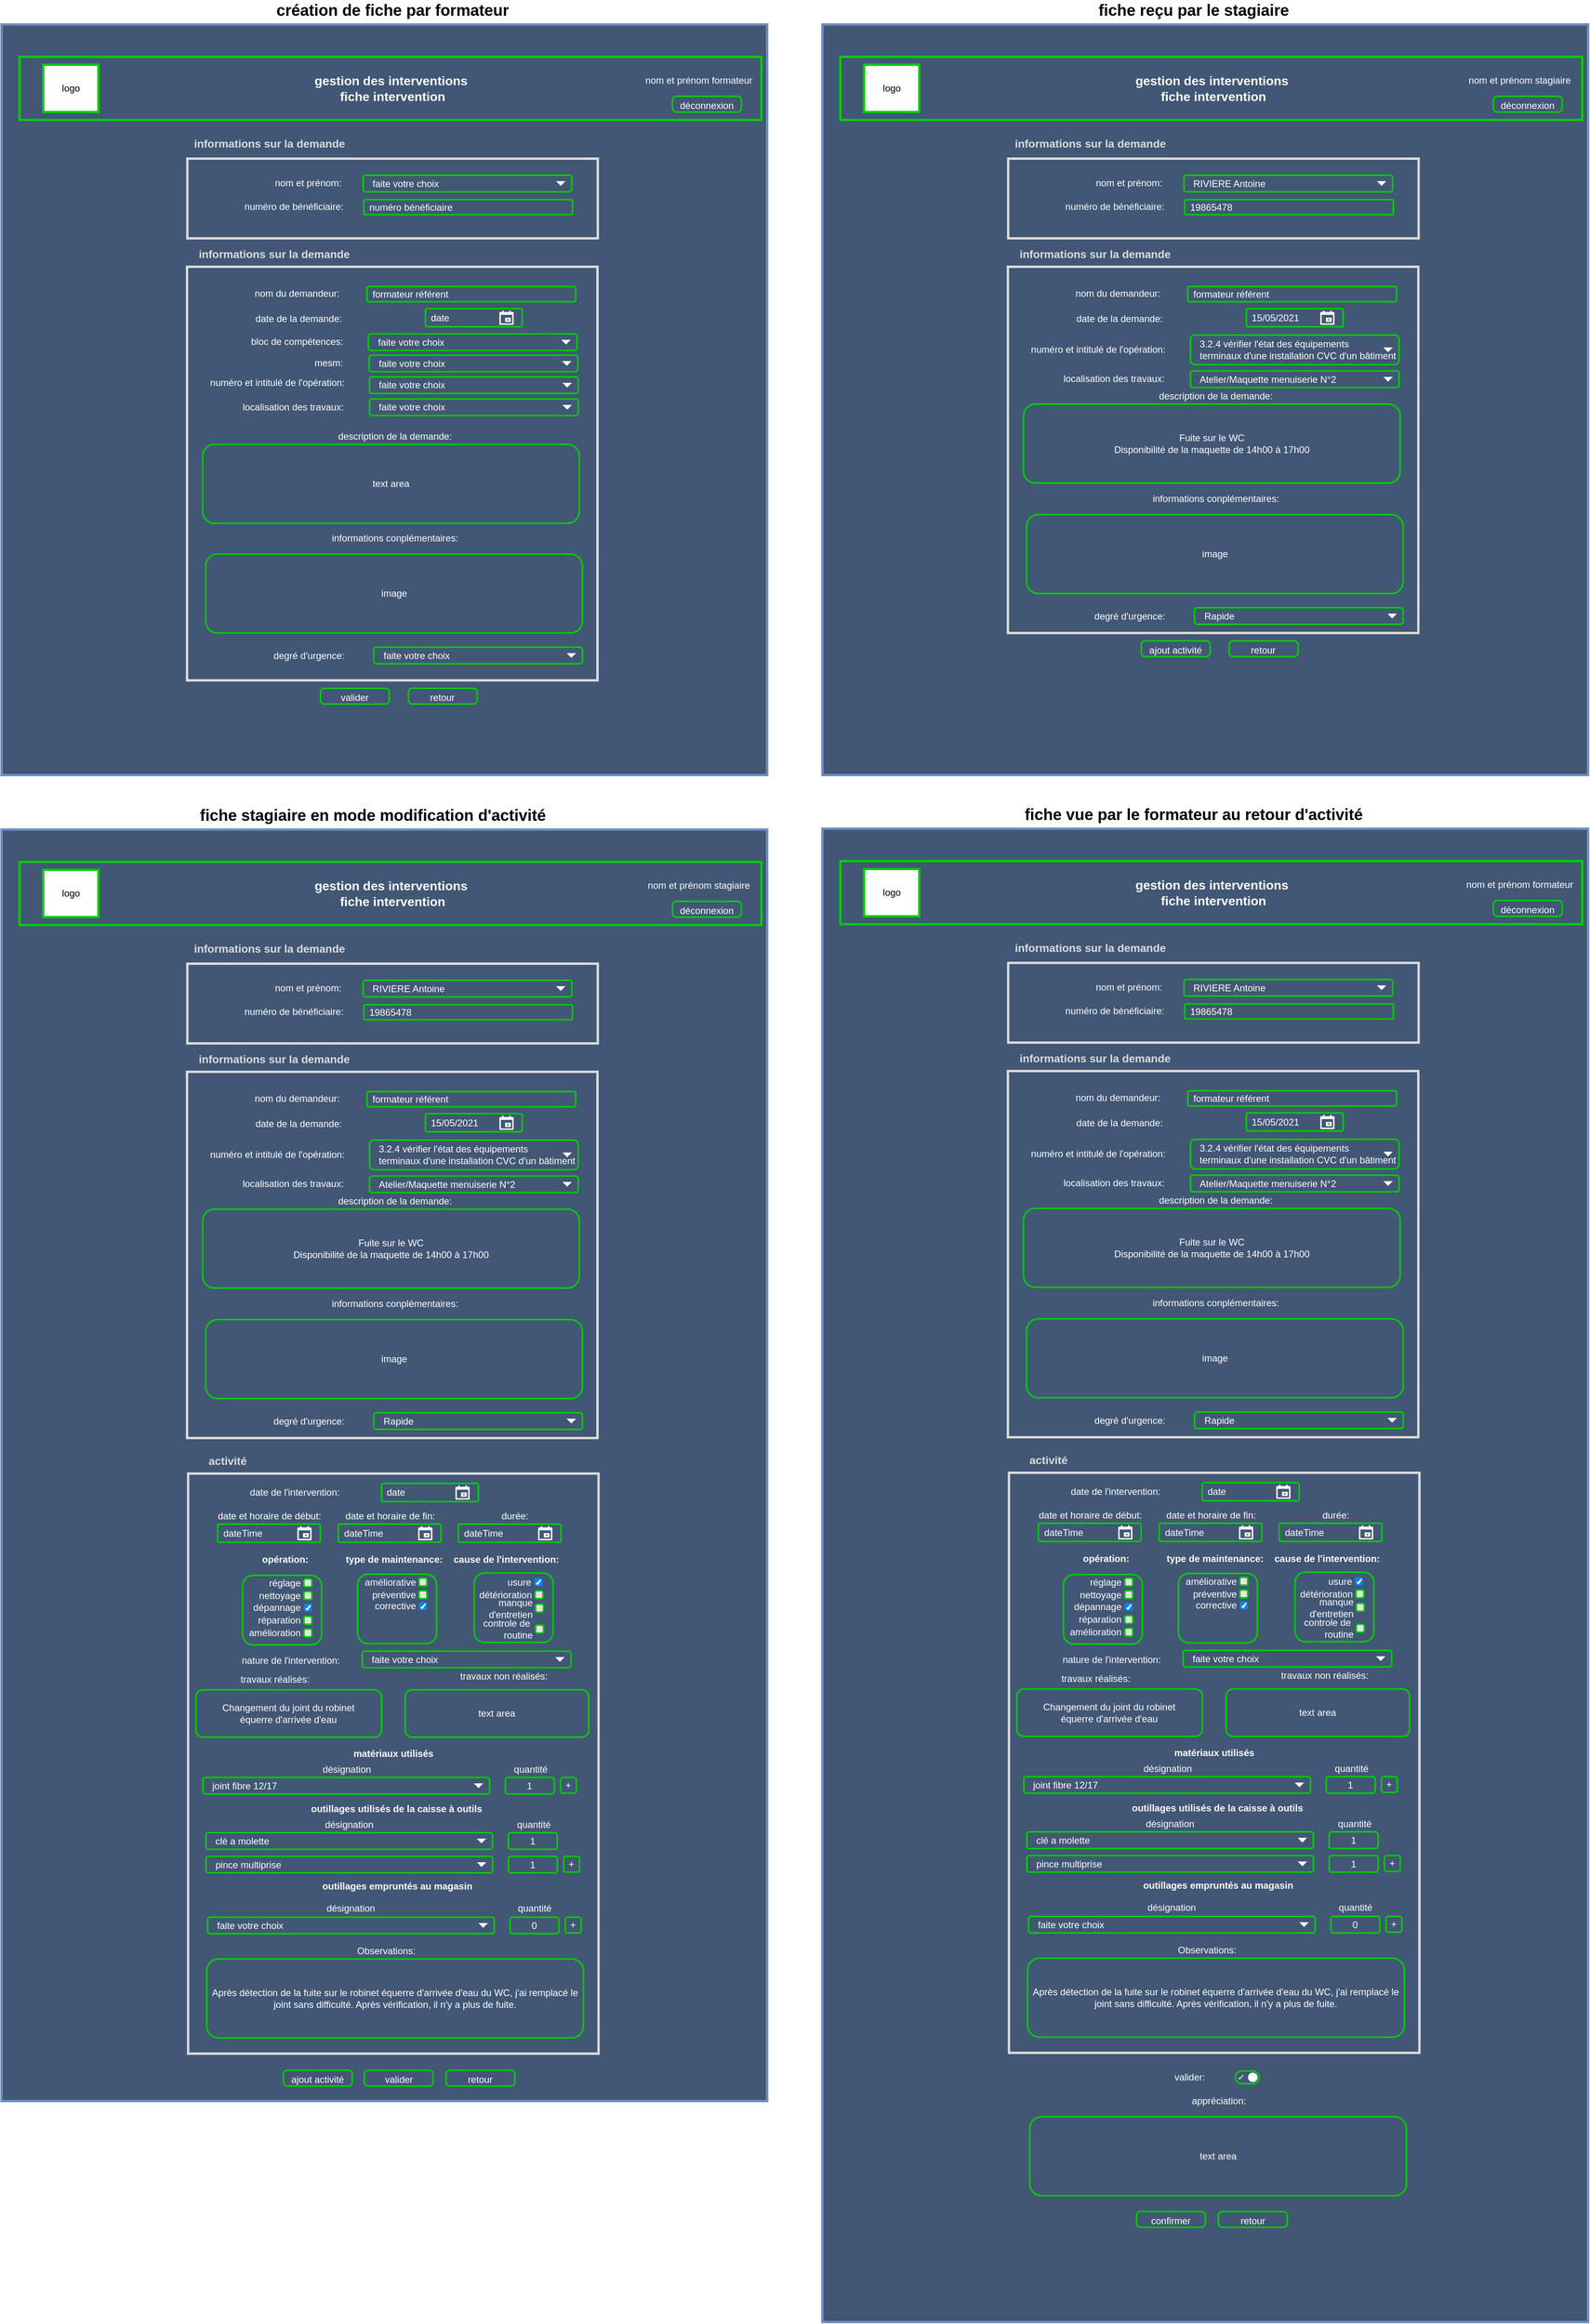 <mxfile version="14.4.3" type="device"><diagram id="tv3QOq-MICWlFI4omKUR" name="Page-1"><mxGraphModel dx="1422" dy="762" grid="1" gridSize="10" guides="1" tooltips="1" connect="1" arrows="1" fold="1" page="1" pageScale="1" pageWidth="2500" pageHeight="2500" math="0" shadow="0"><root><mxCell id="0"/><mxCell id="1" parent="0"/><mxCell id="borMfbuMcdbXMt9ZOtKK-62" value="" style="rounded=0;whiteSpace=wrap;html=1;strokeWidth=3;strokeColor=#6C8EBF;fillColor=#425775;" vertex="1" parent="1"><mxGeometry x="390" y="1069" width="970" height="1611" as="geometry"/></mxCell><mxCell id="bz115-KL983n83hMZGC7-15" value="" style="rounded=0;whiteSpace=wrap;html=1;strokeWidth=3;strokeColor=#6C8EBF;fillColor=#425775;" parent="1" vertex="1"><mxGeometry x="390" y="49" width="970" height="951" as="geometry"/></mxCell><mxCell id="bz115-KL983n83hMZGC7-29" value="" style="rounded=0;whiteSpace=wrap;html=1;strokeWidth=3;fillColor=#425775;strokeColor=#DBDBDB;" parent="1" vertex="1"><mxGeometry x="625" y="356" width="520" height="524" as="geometry"/></mxCell><mxCell id="bz115-KL983n83hMZGC7-30" value="&lt;font color=&quot;#ffffff&quot;&gt;date de la demande:&lt;/font&gt;" style="text;html=1;align=center;verticalAlign=middle;resizable=0;points=[];autosize=1;" parent="1" vertex="1"><mxGeometry x="706.37" y="412" width="120" height="20" as="geometry"/></mxCell><mxCell id="bz115-KL983n83hMZGC7-38" value="&lt;font color=&quot;#dbdbdb&quot;&gt;&lt;span style=&quot;font-size: 14px&quot;&gt;&lt;b&gt;informations sur la demande&lt;/b&gt;&lt;/span&gt;&lt;/font&gt;" style="text;html=1;align=center;verticalAlign=middle;resizable=0;points=[];autosize=1;" parent="1" vertex="1"><mxGeometry x="630" y="330" width="210" height="20" as="geometry"/></mxCell><mxCell id="bz115-KL983n83hMZGC7-47" value="bloc de compétences:" style="text;html=1;align=center;verticalAlign=middle;resizable=0;points=[];autosize=1;fontColor=#FFFFFF;" parent="1" vertex="1"><mxGeometry x="699.25" y="441" width="130" height="20" as="geometry"/></mxCell><mxCell id="bz115-KL983n83hMZGC7-55" value="" style="rounded=0;whiteSpace=wrap;html=1;strokeWidth=3;fillColor=#425775;fontColor=#FFFFFF;strokeColor=#00CC00;" parent="1" vertex="1"><mxGeometry x="412.75" y="90" width="940" height="80" as="geometry"/></mxCell><mxCell id="bz115-KL983n83hMZGC7-56" value="&lt;font color=&quot;#000000&quot;&gt;logo&lt;/font&gt;" style="rounded=0;whiteSpace=wrap;html=1;strokeColor=#00CC00;strokeWidth=3;fontColor=#FFFFFF;fillColor=#FFFFFF;" parent="1" vertex="1"><mxGeometry x="442.75" y="100" width="70" height="60" as="geometry"/></mxCell><mxCell id="bz115-KL983n83hMZGC7-59" value="nom et prénom formateur" style="text;html=1;align=center;verticalAlign=middle;resizable=0;points=[];autosize=1;fontColor=#FFFFFF;" parent="1" vertex="1"><mxGeometry x="1197.75" y="110" width="150" height="20" as="geometry"/></mxCell><mxCell id="bz115-KL983n83hMZGC7-61" value="&lt;font style=&quot;font-size: 16px&quot;&gt;&lt;b&gt;gestion des interventions&lt;/b&gt;&lt;/font&gt;" style="text;html=1;align=center;verticalAlign=middle;resizable=0;points=[];autosize=1;fontColor=#FFFFFF;" parent="1" vertex="1"><mxGeometry x="777.75" y="110" width="210" height="20" as="geometry"/></mxCell><mxCell id="bz115-KL983n83hMZGC7-62" value="&lt;font style=&quot;font-size: 16px&quot;&gt;&lt;b&gt;fiche intervention&lt;/b&gt;&lt;/font&gt;" style="text;html=1;align=center;verticalAlign=middle;resizable=0;points=[];autosize=1;fontColor=#FFFFFF;" parent="1" vertex="1"><mxGeometry x="810" y="130" width="150" height="20" as="geometry"/></mxCell><mxCell id="bz115-KL983n83hMZGC7-66" value="&lt;font color=&quot;#000000&quot; size=&quot;1&quot;&gt;&lt;b style=&quot;font-size: 20px&quot;&gt;création de fiche par formateur&lt;/b&gt;&lt;/font&gt;" style="text;html=1;align=center;verticalAlign=middle;resizable=0;points=[];autosize=1;fontColor=#FFFFFF;" parent="1" vertex="1"><mxGeometry x="730" y="20" width="310" height="20" as="geometry"/></mxCell><mxCell id="bz115-KL983n83hMZGC7-142" value="description de la demande:" style="text;html=1;align=center;verticalAlign=middle;resizable=0;points=[];autosize=1;fontColor=#FFFFFF;" parent="1" vertex="1"><mxGeometry x="808" y="561" width="160" height="20" as="geometry"/></mxCell><mxCell id="bz115-KL983n83hMZGC7-143" value="text area" style="rounded=1;whiteSpace=wrap;html=1;strokeWidth=2;strokeColor=#00CC00;fillColor=none;fontColor=#fff;" parent="1" vertex="1"><mxGeometry x="644.75" y="581" width="477.25" height="100" as="geometry"/></mxCell><mxCell id="O-KYUYJkqlWkYC1DBjho-2" value="&lt;font color=&quot;#ffffff&quot; style=&quot;font-size: 12px&quot;&gt;déconnexion&lt;/font&gt;" style="html=1;shadow=0;dashed=0;shape=mxgraph.bootstrap.rrect;rSize=5;strokeWidth=2;fillColor=none;fontColor=#33A64C;whiteSpace=wrap;align=center;verticalAlign=middle;spacingLeft=0;fontStyle=0;fontSize=16;spacing=5;strokeColor=#00CC00;" parent="1" vertex="1"><mxGeometry x="1240" y="140" width="87.25" height="20" as="geometry"/></mxCell><mxCell id="O-KYUYJkqlWkYC1DBjho-4" value="&lt;font color=&quot;#ffffff&quot; style=&quot;font-size: 12px&quot;&gt;valider&lt;/font&gt;" style="html=1;shadow=0;dashed=0;shape=mxgraph.bootstrap.rrect;rSize=5;strokeWidth=2;fillColor=none;fontColor=#33A64C;whiteSpace=wrap;align=center;verticalAlign=middle;spacingLeft=0;fontStyle=0;fontSize=16;spacing=5;strokeColor=#00CC00;" parent="1" vertex="1"><mxGeometry x="794" y="890" width="87.25" height="20" as="geometry"/></mxCell><mxCell id="O-KYUYJkqlWkYC1DBjho-6" value="&lt;font color=&quot;#ffffff&quot; style=&quot;font-size: 12px&quot;&gt;retour&lt;/font&gt;" style="html=1;shadow=0;dashed=0;shape=mxgraph.bootstrap.rrect;rSize=5;strokeWidth=2;fillColor=none;fontColor=#33A64C;whiteSpace=wrap;align=center;verticalAlign=middle;spacingLeft=0;fontStyle=0;fontSize=16;spacing=5;strokeColor=#00CC00;" parent="1" vertex="1"><mxGeometry x="905.37" y="890" width="87.25" height="20" as="geometry"/></mxCell><mxCell id="O-KYUYJkqlWkYC1DBjho-47" value="&lt;font color=&quot;#ffffff&quot;&gt;date&lt;/font&gt;" style="rounded=1;arcSize=9;align=left;spacingLeft=5;html=1;strokeWidth=2;fontColor=#596780;fontSize=12;strokeColor=#00CC00;fillColor=none;" parent="1" vertex="1"><mxGeometry x="927.13" y="409" width="122.62" height="23" as="geometry"/></mxCell><mxCell id="O-KYUYJkqlWkYC1DBjho-48" value="" style="shape=mxgraph.gmdl.calendar;strokeColor=none" parent="O-KYUYJkqlWkYC1DBjho-47" vertex="1"><mxGeometry x="1" y="0.5" width="18" height="18" relative="1" as="geometry"><mxPoint x="-29" y="-9" as="offset"/></mxGeometry></mxCell><mxCell id="O-KYUYJkqlWkYC1DBjho-56" value="faite votre choix" style="rounded=1;html=1;align=left;fontSize=12;spacingLeft=10;strokeWidth=2;strokeColor=#00CC00;fillColor=none;fontColor=#fff;" parent="1" vertex="1"><mxGeometry x="854.75" y="441" width="264.37" height="21" as="geometry"/></mxCell><mxCell id="O-KYUYJkqlWkYC1DBjho-57" value="" style="shape=triangle;direction=south;strokeColor=none;html=1;fillColor=#fff;" parent="O-KYUYJkqlWkYC1DBjho-56" vertex="1"><mxGeometry x="1" y="0.5" width="12" height="6" relative="1" as="geometry"><mxPoint x="-20" y="-3" as="offset"/></mxGeometry></mxCell><mxCell id="TPqINoN_2lFQt5v46zCn-2" value="" style="rounded=0;whiteSpace=wrap;html=1;strokeWidth=3;fillColor=#425775;strokeColor=#DBDBDB;" parent="1" vertex="1"><mxGeometry x="626.38" y="1885" width="520" height="735" as="geometry"/></mxCell><mxCell id="TPqINoN_2lFQt5v46zCn-3" value="" style="rounded=1;whiteSpace=wrap;html=1;strokeColor=#00CC00;strokeWidth=2;gradientColor=#ffffff;fontColor=#FFFFFF;fillColor=none;" parent="1" vertex="1"><mxGeometry x="695.38" y="2014" width="100" height="88" as="geometry"/></mxCell><mxCell id="TPqINoN_2lFQt5v46zCn-4" value="" style="rounded=1;whiteSpace=wrap;html=1;strokeColor=#00CC00;strokeWidth=2;gradientColor=#ffffff;fontColor=#FFFFFF;fillColor=none;" parent="1" vertex="1"><mxGeometry x="841.13" y="2012.5" width="100" height="88" as="geometry"/></mxCell><mxCell id="TPqINoN_2lFQt5v46zCn-5" value="&lt;font color=&quot;#ffffff&quot;&gt;date de l'intervention:&lt;/font&gt;" style="text;html=1;align=center;verticalAlign=middle;resizable=0;points=[];autosize=1;" parent="1" vertex="1"><mxGeometry x="696.38" y="1899" width="130" height="20" as="geometry"/></mxCell><mxCell id="TPqINoN_2lFQt5v46zCn-6" value="&lt;font color=&quot;#ffffff&quot;&gt;travaux réalisés:&lt;/font&gt;" style="text;html=1;align=center;verticalAlign=middle;resizable=0;points=[];autosize=1;" parent="1" vertex="1"><mxGeometry x="686.38" y="2136" width="100" height="20" as="geometry"/></mxCell><mxCell id="TPqINoN_2lFQt5v46zCn-7" value="&lt;font color=&quot;#dbdbdb&quot;&gt;&lt;span style=&quot;font-size: 14px&quot;&gt;&lt;b&gt;activité&lt;/b&gt;&lt;/span&gt;&lt;/font&gt;" style="text;html=1;align=center;verticalAlign=middle;resizable=0;points=[];autosize=1;" parent="1" vertex="1"><mxGeometry x="646.38" y="1859" width="60" height="20" as="geometry"/></mxCell><mxCell id="TPqINoN_2lFQt5v46zCn-8" value="&lt;font color=&quot;#ffffff&quot;&gt;travaux non réalisés:&lt;/font&gt;" style="text;html=1;align=center;verticalAlign=middle;resizable=0;points=[];autosize=1;" parent="1" vertex="1"><mxGeometry x="961.38" y="2132" width="130" height="20" as="geometry"/></mxCell><mxCell id="TPqINoN_2lFQt5v46zCn-9" value="&lt;font color=&quot;#ffffff&quot;&gt;Changement du joint du robinet&lt;br&gt;équerre d'arrivée d'eau&lt;br&gt;&lt;/font&gt;" style="rounded=1;whiteSpace=wrap;html=1;strokeWidth=2;fontColor=#333333;strokeColor=#00CC00;fillColor=none;" parent="1" vertex="1"><mxGeometry x="636.38" y="2159" width="235" height="60" as="geometry"/></mxCell><mxCell id="TPqINoN_2lFQt5v46zCn-10" value="&lt;font color=&quot;#ffffff&quot;&gt;text area&lt;/font&gt;" style="rounded=1;whiteSpace=wrap;html=1;strokeWidth=2;fontColor=#333333;strokeColor=#00CC00;fillColor=none;" parent="1" vertex="1"><mxGeometry x="901.38" y="2159" width="232.5" height="60" as="geometry"/></mxCell><mxCell id="TPqINoN_2lFQt5v46zCn-11" value="nature de l'intervention:" style="text;html=1;align=center;verticalAlign=middle;resizable=0;points=[];autosize=1;fontColor=#FFFFFF;" parent="1" vertex="1"><mxGeometry x="686.38" y="2112" width="140" height="20" as="geometry"/></mxCell><mxCell id="TPqINoN_2lFQt5v46zCn-12" value="&lt;font color=&quot;#ffffff&quot;&gt;date et horaire de début:&lt;/font&gt;" style="text;html=1;align=center;verticalAlign=middle;resizable=0;points=[];autosize=1;" parent="1" vertex="1"><mxGeometry x="654.13" y="1929" width="150" height="20" as="geometry"/></mxCell><mxCell id="TPqINoN_2lFQt5v46zCn-13" value="&lt;font color=&quot;#ffffff&quot;&gt;date et horaire de fin:&lt;/font&gt;" style="text;html=1;align=center;verticalAlign=middle;resizable=0;points=[];autosize=1;" parent="1" vertex="1"><mxGeometry x="816.76" y="1929" width="130" height="20" as="geometry"/></mxCell><mxCell id="TPqINoN_2lFQt5v46zCn-14" value="&lt;font color=&quot;#ffffff&quot;&gt;durée:&lt;/font&gt;" style="text;html=1;align=center;verticalAlign=middle;resizable=0;points=[];autosize=1;fontStyle=0" parent="1" vertex="1"><mxGeometry x="1014.63" y="1929" width="50" height="20" as="geometry"/></mxCell><mxCell id="TPqINoN_2lFQt5v46zCn-21" value="opération:" style="text;html=1;align=center;verticalAlign=middle;resizable=0;points=[];autosize=1;fontColor=#FFFFFF;fontStyle=1" parent="1" vertex="1"><mxGeometry x="714.01" y="1984" width="70" height="20" as="geometry"/></mxCell><mxCell id="TPqINoN_2lFQt5v46zCn-22" value="type de maintenance:" style="text;html=1;align=center;verticalAlign=middle;resizable=0;points=[];autosize=1;fontColor=#FFFFFF;fontStyle=1" parent="1" vertex="1"><mxGeometry x="816.76" y="1984" width="140" height="20" as="geometry"/></mxCell><mxCell id="TPqINoN_2lFQt5v46zCn-23" value="cause de l'intervention:" style="text;html=1;align=center;verticalAlign=middle;resizable=0;points=[];autosize=1;fontColor=#FFFFFF;fontStyle=1" parent="1" vertex="1"><mxGeometry x="953.76" y="1984" width="150" height="20" as="geometry"/></mxCell><mxCell id="TPqINoN_2lFQt5v46zCn-24" value="désignation" style="text;html=1;align=center;verticalAlign=middle;resizable=0;points=[];autosize=1;fontColor=#FFFFFF;" parent="1" vertex="1"><mxGeometry x="786.76" y="2250" width="80" height="20" as="geometry"/></mxCell><mxCell id="TPqINoN_2lFQt5v46zCn-25" value="+" style="whiteSpace=wrap;html=1;aspect=fixed;strokeColor=#00CC00;strokeWidth=2;fillColor=#425775;fontColor=#FFFFFF;rounded=1;" parent="1" vertex="1"><mxGeometry x="1098.32" y="2270" width="20" height="20" as="geometry"/></mxCell><mxCell id="TPqINoN_2lFQt5v46zCn-27" value="Observations:" style="text;html=1;align=center;verticalAlign=middle;resizable=0;points=[];autosize=1;fontColor=#FFFFFF;" parent="1" vertex="1"><mxGeometry x="832.25" y="2480" width="90" height="20" as="geometry"/></mxCell><mxCell id="TPqINoN_2lFQt5v46zCn-28" value="Après détection de la fuite sur le robinet équerre d'arrivée d'eau du WC, j'ai remplacé le joint sans difficulté. Après vérification, il n'y a plus de fuite." style="rounded=1;whiteSpace=wrap;html=1;strokeWidth=2;strokeColor=#00CC00;fillColor=none;fontColor=#fff;" parent="1" vertex="1"><mxGeometry x="650.0" y="2500" width="477.25" height="100" as="geometry"/></mxCell><mxCell id="TPqINoN_2lFQt5v46zCn-30" value="&lt;font color=&quot;#ffffff&quot; style=&quot;font-size: 12px&quot;&gt;ajout activité&lt;/font&gt;" style="html=1;shadow=0;dashed=0;shape=mxgraph.bootstrap.rrect;rSize=5;strokeWidth=2;fillColor=none;fontColor=#33A64C;whiteSpace=wrap;align=center;verticalAlign=middle;spacingLeft=0;fontStyle=0;fontSize=16;spacing=5;strokeColor=#00CC00;" parent="1" vertex="1"><mxGeometry x="747.12" y="2641" width="87.25" height="20" as="geometry"/></mxCell><mxCell id="TPqINoN_2lFQt5v46zCn-31" value="&lt;font color=&quot;#ffffff&quot; style=&quot;font-size: 12px&quot;&gt;valider&lt;/font&gt;" style="html=1;shadow=0;dashed=0;shape=mxgraph.bootstrap.rrect;rSize=5;strokeWidth=2;fillColor=none;fontColor=#33A64C;whiteSpace=wrap;align=center;verticalAlign=middle;spacingLeft=0;fontStyle=0;fontSize=16;spacing=5;strokeColor=#00CC00;" parent="1" vertex="1"><mxGeometry x="849.5" y="2641" width="87.25" height="20" as="geometry"/></mxCell><mxCell id="TPqINoN_2lFQt5v46zCn-32" value="&lt;font color=&quot;#ffffff&quot; style=&quot;font-size: 12px&quot;&gt;retour&lt;/font&gt;" style="html=1;shadow=0;dashed=0;shape=mxgraph.bootstrap.rrect;rSize=5;strokeWidth=2;fillColor=none;fontColor=#33A64C;whiteSpace=wrap;align=center;verticalAlign=middle;spacingLeft=0;fontStyle=0;fontSize=16;spacing=5;strokeColor=#00CC00;" parent="1" vertex="1"><mxGeometry x="953.13" y="2641" width="87.25" height="20" as="geometry"/></mxCell><mxCell id="TPqINoN_2lFQt5v46zCn-33" value="dépannage" style="html=1;shadow=0;dashed=0;shape=mxgraph.bootstrap.checkbox2;labelPosition=left;verticalLabelPosition=middle;align=right;verticalAlign=middle;checked=1;spacing=5;checkedFill=#0085FC;checkedStroke=#ffffff;strokeWidth=2;fontColor=#FFFFFF;gradientColor=#ffffff;strokeColor=#00CC00;" parent="1" vertex="1"><mxGeometry x="773.13" y="2050" width="10" height="10" as="geometry"/></mxCell><mxCell id="TPqINoN_2lFQt5v46zCn-34" value="nettoyage" style="html=1;shadow=0;dashed=0;shape=mxgraph.bootstrap.checkbox2;labelPosition=left;verticalLabelPosition=middle;align=right;verticalAlign=middle;gradientColor=#DEDEDE;fillColor=#EDEDED;checked=0;spacing=5;checkedFill=#0085FC;checkedStroke=#ffffff;strokeColor=#00CC00;strokeWidth=2;flipH=1;direction=south;labelBorderColor=none;fontColor=#FFFFFF;" parent="1" vertex="1"><mxGeometry x="773.13" y="2034.5" width="10" height="10" as="geometry"/></mxCell><mxCell id="TPqINoN_2lFQt5v46zCn-35" value="réglage" style="html=1;shadow=0;dashed=0;shape=mxgraph.bootstrap.checkbox2;labelPosition=left;verticalLabelPosition=middle;align=right;verticalAlign=middle;gradientColor=#DEDEDE;fillColor=#EDEDED;checked=0;spacing=5;checkedFill=#0085FC;checkedStroke=#ffffff;strokeColor=#00CC00;strokeWidth=2;flipH=1;direction=south;labelBorderColor=none;fontColor=#FFFFFF;" parent="1" vertex="1"><mxGeometry x="773.13" y="2018.5" width="10" height="10" as="geometry"/></mxCell><mxCell id="TPqINoN_2lFQt5v46zCn-36" value="réparation" style="html=1;shadow=0;dashed=0;shape=mxgraph.bootstrap.checkbox2;labelPosition=left;verticalLabelPosition=middle;align=right;verticalAlign=middle;gradientColor=#DEDEDE;fillColor=#EDEDED;checked=0;spacing=5;checkedFill=#0085FC;checkedStroke=#ffffff;strokeColor=#00CC00;strokeWidth=2;flipH=1;direction=south;labelBorderColor=none;fontColor=#FFFFFF;" parent="1" vertex="1"><mxGeometry x="773.13" y="2066" width="10" height="10" as="geometry"/></mxCell><mxCell id="TPqINoN_2lFQt5v46zCn-37" value="amélioration" style="html=1;shadow=0;dashed=0;shape=mxgraph.bootstrap.checkbox2;labelPosition=left;verticalLabelPosition=middle;align=right;verticalAlign=middle;gradientColor=#DEDEDE;fillColor=#EDEDED;checked=0;spacing=5;checkedFill=#0085FC;checkedStroke=#ffffff;strokeColor=#00CC00;strokeWidth=2;flipH=1;direction=south;labelBorderColor=none;fontColor=#FFFFFF;" parent="1" vertex="1"><mxGeometry x="773.13" y="2082" width="10" height="10" as="geometry"/></mxCell><mxCell id="TPqINoN_2lFQt5v46zCn-38" value="corrective" style="html=1;shadow=0;dashed=0;shape=mxgraph.bootstrap.checkbox2;labelPosition=left;verticalLabelPosition=middle;align=right;verticalAlign=middle;checked=1;spacing=5;checkedFill=#0085FC;checkedStroke=#ffffff;strokeWidth=2;fontColor=#FFFFFF;gradientColor=#ffffff;strokeColor=#00CC00;" parent="1" vertex="1"><mxGeometry x="918.88" y="2048" width="10" height="10" as="geometry"/></mxCell><mxCell id="TPqINoN_2lFQt5v46zCn-39" value="améliorative" style="html=1;shadow=0;dashed=0;shape=mxgraph.bootstrap.checkbox2;labelPosition=left;verticalLabelPosition=middle;align=right;verticalAlign=middle;gradientColor=#DEDEDE;fillColor=#EDEDED;checked=0;spacing=5;checkedFill=#0085FC;checkedStroke=#ffffff;strokeColor=#00CC00;strokeWidth=2;flipH=1;direction=south;labelBorderColor=none;fontColor=#FFFFFF;" parent="1" vertex="1"><mxGeometry x="918.88" y="2017.5" width="10" height="10" as="geometry"/></mxCell><mxCell id="TPqINoN_2lFQt5v46zCn-40" value="préventive" style="html=1;shadow=0;dashed=0;shape=mxgraph.bootstrap.checkbox2;labelPosition=left;verticalLabelPosition=middle;align=right;verticalAlign=middle;gradientColor=#DEDEDE;fillColor=#EDEDED;checked=0;spacing=5;checkedFill=#0085FC;checkedStroke=#ffffff;strokeColor=#00CC00;strokeWidth=2;flipH=1;direction=south;labelBorderColor=none;fontColor=#FFFFFF;" parent="1" vertex="1"><mxGeometry x="918.88" y="2033.5" width="10" height="10" as="geometry"/></mxCell><mxCell id="TPqINoN_2lFQt5v46zCn-41" value="" style="rounded=1;whiteSpace=wrap;html=1;strokeColor=#00CC00;strokeWidth=2;gradientColor=#ffffff;fontColor=#FFFFFF;fillColor=none;" parent="1" vertex="1"><mxGeometry x="988.76" y="2011" width="100" height="88" as="geometry"/></mxCell><mxCell id="TPqINoN_2lFQt5v46zCn-42" value="usure" style="html=1;shadow=0;dashed=0;shape=mxgraph.bootstrap.checkbox2;labelPosition=left;verticalLabelPosition=middle;align=right;verticalAlign=middle;checked=1;spacing=5;checkedFill=#0085FC;checkedStroke=#ffffff;strokeWidth=2;fontColor=#FFFFFF;gradientColor=#ffffff;strokeColor=#00CC00;" parent="1" vertex="1"><mxGeometry x="1065" y="2017.5" width="10" height="10" as="geometry"/></mxCell><mxCell id="TPqINoN_2lFQt5v46zCn-43" value="détérioration" style="html=1;shadow=0;dashed=0;shape=mxgraph.bootstrap.checkbox2;labelPosition=left;verticalLabelPosition=middle;align=right;verticalAlign=middle;gradientColor=#DEDEDE;fillColor=#EDEDED;checked=0;spacing=5;checkedFill=#0085FC;checkedStroke=#ffffff;strokeColor=#00CC00;strokeWidth=2;flipH=1;direction=south;labelBorderColor=none;fontColor=#FFFFFF;" parent="1" vertex="1"><mxGeometry x="1066" y="2033.5" width="10" height="10" as="geometry"/></mxCell><mxCell id="TPqINoN_2lFQt5v46zCn-44" value="manque&lt;br&gt;d'entretien" style="html=1;shadow=0;dashed=0;shape=mxgraph.bootstrap.checkbox2;labelPosition=left;verticalLabelPosition=middle;align=right;verticalAlign=middle;gradientColor=#DEDEDE;fillColor=#EDEDED;checked=0;spacing=5;checkedFill=#0085FC;checkedStroke=#ffffff;strokeColor=#00CC00;strokeWidth=2;flipH=1;direction=south;labelBorderColor=none;fontColor=#FFFFFF;" parent="1" vertex="1"><mxGeometry x="1066.51" y="2050.5" width="10" height="10" as="geometry"/></mxCell><mxCell id="TPqINoN_2lFQt5v46zCn-45" value="controle de&amp;nbsp;&lt;br&gt;routine" style="html=1;shadow=0;dashed=0;shape=mxgraph.bootstrap.checkbox2;labelPosition=left;verticalLabelPosition=middle;align=right;verticalAlign=middle;gradientColor=#DEDEDE;fillColor=#EDEDED;checked=0;spacing=5;checkedFill=#0085FC;checkedStroke=#ffffff;strokeColor=#00CC00;strokeWidth=2;flipH=1;direction=south;labelBorderColor=none;fontColor=#FFFFFF;" parent="1" vertex="1"><mxGeometry x="1066.51" y="2077" width="10" height="10" as="geometry"/></mxCell><mxCell id="TPqINoN_2lFQt5v46zCn-46" value="&lt;font color=&quot;#ffffff&quot;&gt;date&lt;/font&gt;" style="rounded=1;arcSize=9;align=left;spacingLeft=5;html=1;strokeWidth=2;fontColor=#596780;fontSize=12;strokeColor=#00CC00;fillColor=none;" parent="1" vertex="1"><mxGeometry x="871.38" y="1897.5" width="122.62" height="23" as="geometry"/></mxCell><mxCell id="TPqINoN_2lFQt5v46zCn-47" value="" style="shape=mxgraph.gmdl.calendar;strokeColor=none" parent="TPqINoN_2lFQt5v46zCn-46" vertex="1"><mxGeometry x="1" y="0.5" width="18" height="18" relative="1" as="geometry"><mxPoint x="-29" y="-9" as="offset"/></mxGeometry></mxCell><mxCell id="TPqINoN_2lFQt5v46zCn-48" value="&lt;font color=&quot;#ffffff&quot;&gt;dateTime&lt;/font&gt;" style="rounded=1;arcSize=9;align=left;spacingLeft=5;html=1;strokeWidth=2;fontColor=#596780;fontSize=12;strokeColor=#00CC00;fillColor=none;" parent="1" vertex="1"><mxGeometry x="663.76" y="1949" width="130" height="23" as="geometry"/></mxCell><mxCell id="TPqINoN_2lFQt5v46zCn-49" value="" style="shape=mxgraph.gmdl.calendar;strokeColor=none" parent="TPqINoN_2lFQt5v46zCn-48" vertex="1"><mxGeometry x="1" y="0.5" width="18" height="18" relative="1" as="geometry"><mxPoint x="-29" y="-9" as="offset"/></mxGeometry></mxCell><mxCell id="TPqINoN_2lFQt5v46zCn-50" value="&lt;font color=&quot;#ffffff&quot;&gt;dateTime&lt;/font&gt;" style="rounded=1;arcSize=9;align=left;spacingLeft=5;html=1;strokeWidth=2;fontColor=#596780;fontSize=12;strokeColor=#00CC00;fillColor=none;" parent="1" vertex="1"><mxGeometry x="816.76" y="1949" width="130" height="23" as="geometry"/></mxCell><mxCell id="TPqINoN_2lFQt5v46zCn-51" value="" style="shape=mxgraph.gmdl.calendar;strokeColor=none" parent="TPqINoN_2lFQt5v46zCn-50" vertex="1"><mxGeometry x="1" y="0.5" width="18" height="18" relative="1" as="geometry"><mxPoint x="-29" y="-9" as="offset"/></mxGeometry></mxCell><mxCell id="TPqINoN_2lFQt5v46zCn-52" value="&lt;font color=&quot;#ffffff&quot;&gt;dateTime&lt;/font&gt;" style="rounded=1;arcSize=9;align=left;spacingLeft=5;html=1;strokeWidth=2;fontColor=#596780;fontSize=12;strokeColor=#00CC00;fillColor=none;" parent="1" vertex="1"><mxGeometry x="968.76" y="1949" width="130" height="23" as="geometry"/></mxCell><mxCell id="TPqINoN_2lFQt5v46zCn-53" value="" style="shape=mxgraph.gmdl.calendar;strokeColor=none" parent="TPqINoN_2lFQt5v46zCn-52" vertex="1"><mxGeometry x="1" y="0.5" width="18" height="18" relative="1" as="geometry"><mxPoint x="-29" y="-9" as="offset"/></mxGeometry></mxCell><mxCell id="TPqINoN_2lFQt5v46zCn-54" value="faite votre choix" style="rounded=1;html=1;align=left;fontSize=12;spacingLeft=10;strokeWidth=2;strokeColor=#00CC00;fillColor=none;fontColor=#fff;" parent="1" vertex="1"><mxGeometry x="847.01" y="2110" width="264.37" height="21" as="geometry"/></mxCell><mxCell id="TPqINoN_2lFQt5v46zCn-55" value="" style="shape=triangle;direction=south;strokeColor=none;html=1;fillColor=#fff;" parent="TPqINoN_2lFQt5v46zCn-54" vertex="1"><mxGeometry x="1" y="0.5" width="12" height="6" relative="1" as="geometry"><mxPoint x="-20" y="-3" as="offset"/></mxGeometry></mxCell><mxCell id="TPqINoN_2lFQt5v46zCn-56" value="joint fibre 12/17" style="rounded=1;html=1;align=left;fontSize=12;spacingLeft=10;strokeWidth=2;strokeColor=#00CC00;fillColor=none;fontColor=#fff;" parent="1" vertex="1"><mxGeometry x="645.2" y="2270" width="363.12" height="21" as="geometry"/></mxCell><mxCell id="TPqINoN_2lFQt5v46zCn-57" value="" style="shape=triangle;direction=south;strokeColor=none;html=1;fillColor=#fff;" parent="TPqINoN_2lFQt5v46zCn-56" vertex="1"><mxGeometry x="1" y="0.5" width="12" height="6" relative="1" as="geometry"><mxPoint x="-20" y="-3" as="offset"/></mxGeometry></mxCell><mxCell id="TPqINoN_2lFQt5v46zCn-66" value="numéro et intitulé de l'opération:" style="text;html=1;align=center;verticalAlign=middle;resizable=0;points=[];autosize=1;fontColor=#FFFFFF;" parent="1" vertex="1"><mxGeometry x="644.12" y="493" width="190" height="20" as="geometry"/></mxCell><mxCell id="TPqINoN_2lFQt5v46zCn-67" value="faite votre choix" style="rounded=1;html=1;align=left;fontSize=12;spacingLeft=10;strokeWidth=2;strokeColor=#00CC00;fillColor=none;fontColor=#fff;" parent="1" vertex="1"><mxGeometry x="856.25" y="495.5" width="264.37" height="21" as="geometry"/></mxCell><mxCell id="TPqINoN_2lFQt5v46zCn-68" value="" style="shape=triangle;direction=south;strokeColor=none;html=1;fillColor=#fff;" parent="TPqINoN_2lFQt5v46zCn-67" vertex="1"><mxGeometry x="1" y="0.5" width="12" height="6" relative="1" as="geometry"><mxPoint x="-20" y="-3" as="offset"/></mxGeometry></mxCell><mxCell id="TPqINoN_2lFQt5v46zCn-69" value="mesm:" style="text;html=1;align=center;verticalAlign=middle;resizable=0;points=[];autosize=1;fontColor=#FFFFFF;" parent="1" vertex="1"><mxGeometry x="779.12" y="468" width="50" height="20" as="geometry"/></mxCell><mxCell id="TPqINoN_2lFQt5v46zCn-70" value="faite votre choix" style="rounded=1;html=1;align=left;fontSize=12;spacingLeft=10;strokeWidth=2;strokeColor=#00CC00;fillColor=none;fontColor=#fff;" parent="1" vertex="1"><mxGeometry x="855.75" y="468" width="264.37" height="21" as="geometry"/></mxCell><mxCell id="TPqINoN_2lFQt5v46zCn-71" value="" style="shape=triangle;direction=south;strokeColor=none;html=1;fillColor=#fff;" parent="TPqINoN_2lFQt5v46zCn-70" vertex="1"><mxGeometry x="1" y="0.5" width="12" height="6" relative="1" as="geometry"><mxPoint x="-20" y="-3" as="offset"/></mxGeometry></mxCell><mxCell id="TPqINoN_2lFQt5v46zCn-72" value="localisation des travaux:" style="text;html=1;align=center;verticalAlign=middle;resizable=0;points=[];autosize=1;fontColor=#FFFFFF;" parent="1" vertex="1"><mxGeometry x="689.12" y="523.5" width="140" height="20" as="geometry"/></mxCell><mxCell id="TPqINoN_2lFQt5v46zCn-73" value="faite votre choix" style="rounded=1;html=1;align=left;fontSize=12;spacingLeft=10;strokeWidth=2;fillColor=none;fontColor=#fff;strokeColor=#00CC00;" parent="1" vertex="1"><mxGeometry x="856.25" y="523.5" width="264.37" height="21" as="geometry"/></mxCell><mxCell id="TPqINoN_2lFQt5v46zCn-74" value="" style="shape=triangle;direction=south;strokeColor=none;html=1;fillColor=#fff;" parent="TPqINoN_2lFQt5v46zCn-73" vertex="1"><mxGeometry x="1" y="0.5" width="12" height="6" relative="1" as="geometry"><mxPoint x="-20" y="-3" as="offset"/></mxGeometry></mxCell><mxCell id="borMfbuMcdbXMt9ZOtKK-1" value="informations conplémentaires:" style="text;html=1;align=center;verticalAlign=middle;resizable=0;points=[];autosize=1;fontColor=#FFFFFF;" vertex="1" parent="1"><mxGeometry x="798" y="690" width="180" height="20" as="geometry"/></mxCell><mxCell id="borMfbuMcdbXMt9ZOtKK-2" value="image" style="rounded=1;whiteSpace=wrap;html=1;strokeWidth=2;strokeColor=#00CC00;fillColor=none;fontColor=#fff;" vertex="1" parent="1"><mxGeometry x="648.62" y="720" width="477.25" height="100" as="geometry"/></mxCell><mxCell id="borMfbuMcdbXMt9ZOtKK-4" value="&lt;font color=&quot;#ffffff&quot;&gt;formateur référent&lt;/font&gt;" style="rounded=1;arcSize=9;align=left;spacingLeft=5;html=1;strokeWidth=2;fontColor=#B3BAC5;fontSize=12;strokeColor=#00CC00;fillColor=none;aspect=fixed;" vertex="1" parent="1"><mxGeometry x="852.99" y="381" width="264.37" height="19.32" as="geometry"/></mxCell><mxCell id="borMfbuMcdbXMt9ZOtKK-5" value="&lt;font color=&quot;#ffffff&quot;&gt;nom du demandeur:&lt;/font&gt;" style="text;html=1;align=center;verticalAlign=middle;resizable=0;points=[];autosize=1;" vertex="1" parent="1"><mxGeometry x="704.25" y="380" width="120" height="20" as="geometry"/></mxCell><mxCell id="borMfbuMcdbXMt9ZOtKK-7" value="&lt;font color=&quot;#ffffff&quot;&gt;degré d'urgence:&lt;/font&gt;" style="text;html=1;align=center;verticalAlign=middle;resizable=0;points=[];autosize=1;" vertex="1" parent="1"><mxGeometry x="724.12" y="839" width="110" height="20" as="geometry"/></mxCell><mxCell id="borMfbuMcdbXMt9ZOtKK-8" value="&lt;font color=&quot;#dbdbdb&quot;&gt;&lt;span style=&quot;font-size: 14px&quot;&gt;&lt;b&gt;informations sur la demande&lt;/b&gt;&lt;/span&gt;&lt;/font&gt;" style="text;html=1;align=center;verticalAlign=middle;resizable=0;points=[];autosize=1;" vertex="1" parent="1"><mxGeometry x="624.12" y="190" width="210" height="20" as="geometry"/></mxCell><mxCell id="borMfbuMcdbXMt9ZOtKK-9" value="" style="rounded=0;whiteSpace=wrap;html=1;strokeWidth=3;strokeColor=#DBDBDB;fillColor=none;" vertex="1" parent="1"><mxGeometry x="625.38" y="219" width="520" height="101" as="geometry"/></mxCell><mxCell id="borMfbuMcdbXMt9ZOtKK-10" value="nom et prénom:" style="text;html=1;align=center;verticalAlign=middle;resizable=0;points=[];autosize=1;fontColor=#FFFFFF;" vertex="1" parent="1"><mxGeometry x="728.38" y="240" width="100" height="20" as="geometry"/></mxCell><mxCell id="borMfbuMcdbXMt9ZOtKK-11" value="faite votre choix" style="rounded=1;html=1;align=left;fontSize=12;spacingLeft=10;strokeWidth=2;strokeColor=#00CC00;fillColor=none;fontColor=#fff;" vertex="1" parent="1"><mxGeometry x="848.13" y="240" width="264.37" height="21" as="geometry"/></mxCell><mxCell id="borMfbuMcdbXMt9ZOtKK-12" value="" style="shape=triangle;direction=south;strokeColor=none;html=1;fillColor=#fff;" vertex="1" parent="borMfbuMcdbXMt9ZOtKK-11"><mxGeometry x="1" y="0.5" width="12" height="6" relative="1" as="geometry"><mxPoint x="-20" y="-3" as="offset"/></mxGeometry></mxCell><mxCell id="borMfbuMcdbXMt9ZOtKK-13" value="&lt;font color=&quot;#ffffff&quot;&gt;numéro bénéficiaire&lt;/font&gt;" style="rounded=1;arcSize=9;align=left;spacingLeft=5;html=1;strokeWidth=2;fontColor=#B3BAC5;fontSize=12;strokeColor=#00CC00;fillColor=none;" vertex="1" parent="1"><mxGeometry x="848.99" y="271" width="264.37" height="19" as="geometry"/></mxCell><mxCell id="borMfbuMcdbXMt9ZOtKK-14" value="&lt;font color=&quot;#ffffff&quot;&gt;numéro de bénéficiaire:&lt;/font&gt;" style="text;html=1;align=center;verticalAlign=middle;resizable=0;points=[];autosize=1;" vertex="1" parent="1"><mxGeometry x="690.25" y="270" width="140" height="20" as="geometry"/></mxCell><mxCell id="borMfbuMcdbXMt9ZOtKK-15" value="&lt;font color=&quot;#000000&quot; size=&quot;1&quot;&gt;&lt;b style=&quot;font-size: 20px&quot;&gt;fiche reçu par le stagiaire&lt;/b&gt;&lt;/font&gt;" style="text;html=1;align=center;verticalAlign=middle;resizable=0;points=[];autosize=1;fontColor=#FFFFFF;" vertex="1" parent="1"><mxGeometry x="1770" y="20" width="260" height="20" as="geometry"/></mxCell><mxCell id="borMfbuMcdbXMt9ZOtKK-16" value="" style="rounded=0;whiteSpace=wrap;html=1;strokeWidth=3;strokeColor=#6C8EBF;fillColor=#425775;" vertex="1" parent="1"><mxGeometry x="1430" y="49" width="970" height="951" as="geometry"/></mxCell><mxCell id="borMfbuMcdbXMt9ZOtKK-17" value="" style="rounded=0;whiteSpace=wrap;html=1;strokeWidth=3;fillColor=#425775;strokeColor=#DBDBDB;" vertex="1" parent="1"><mxGeometry x="1665" y="356" width="520" height="464" as="geometry"/></mxCell><mxCell id="borMfbuMcdbXMt9ZOtKK-18" value="&lt;font color=&quot;#ffffff&quot;&gt;date de la demande:&lt;/font&gt;" style="text;html=1;align=center;verticalAlign=middle;resizable=0;points=[];autosize=1;" vertex="1" parent="1"><mxGeometry x="1746.37" y="412" width="120" height="20" as="geometry"/></mxCell><mxCell id="borMfbuMcdbXMt9ZOtKK-19" value="&lt;font color=&quot;#dbdbdb&quot;&gt;&lt;span style=&quot;font-size: 14px&quot;&gt;&lt;b&gt;informations sur la demande&lt;/b&gt;&lt;/span&gt;&lt;/font&gt;" style="text;html=1;align=center;verticalAlign=middle;resizable=0;points=[];autosize=1;" vertex="1" parent="1"><mxGeometry x="1670" y="330" width="210" height="20" as="geometry"/></mxCell><mxCell id="borMfbuMcdbXMt9ZOtKK-21" value="" style="rounded=0;whiteSpace=wrap;html=1;strokeWidth=3;fillColor=#425775;fontColor=#FFFFFF;strokeColor=#00CC00;" vertex="1" parent="1"><mxGeometry x="1452.75" y="90" width="940" height="80" as="geometry"/></mxCell><mxCell id="borMfbuMcdbXMt9ZOtKK-22" value="&lt;font color=&quot;#000000&quot;&gt;logo&lt;/font&gt;" style="rounded=0;whiteSpace=wrap;html=1;strokeColor=#00CC00;strokeWidth=3;fontColor=#FFFFFF;fillColor=#FFFFFF;" vertex="1" parent="1"><mxGeometry x="1482.75" y="100" width="70" height="60" as="geometry"/></mxCell><mxCell id="borMfbuMcdbXMt9ZOtKK-23" value="nom et prénom stagiaire" style="text;html=1;align=center;verticalAlign=middle;resizable=0;points=[];autosize=1;fontColor=#FFFFFF;" vertex="1" parent="1"><mxGeometry x="2242.75" y="110" width="140" height="20" as="geometry"/></mxCell><mxCell id="borMfbuMcdbXMt9ZOtKK-24" value="&lt;font style=&quot;font-size: 16px&quot;&gt;&lt;b&gt;gestion des interventions&lt;/b&gt;&lt;/font&gt;" style="text;html=1;align=center;verticalAlign=middle;resizable=0;points=[];autosize=1;fontColor=#FFFFFF;" vertex="1" parent="1"><mxGeometry x="1817.75" y="110" width="210" height="20" as="geometry"/></mxCell><mxCell id="borMfbuMcdbXMt9ZOtKK-25" value="&lt;font style=&quot;font-size: 16px&quot;&gt;&lt;b&gt;fiche intervention&lt;/b&gt;&lt;/font&gt;" style="text;html=1;align=center;verticalAlign=middle;resizable=0;points=[];autosize=1;fontColor=#FFFFFF;" vertex="1" parent="1"><mxGeometry x="1850" y="130" width="150" height="20" as="geometry"/></mxCell><mxCell id="borMfbuMcdbXMt9ZOtKK-26" value="description de la demande:" style="text;html=1;align=center;verticalAlign=middle;resizable=0;points=[];autosize=1;fontColor=#FFFFFF;" vertex="1" parent="1"><mxGeometry x="1848" y="510" width="160" height="20" as="geometry"/></mxCell><mxCell id="borMfbuMcdbXMt9ZOtKK-27" value="&lt;div&gt;Fuite sur le WC&lt;/div&gt;&lt;div&gt;Disponibilité de la maquette de 14h00 à 17h00&lt;/div&gt;" style="rounded=1;whiteSpace=wrap;html=1;strokeWidth=2;strokeColor=#00CC00;fillColor=none;fontColor=#fff;" vertex="1" parent="1"><mxGeometry x="1684.75" y="530" width="477.25" height="100" as="geometry"/></mxCell><mxCell id="borMfbuMcdbXMt9ZOtKK-28" value="&lt;font color=&quot;#ffffff&quot; style=&quot;font-size: 12px&quot;&gt;déconnexion&lt;/font&gt;" style="html=1;shadow=0;dashed=0;shape=mxgraph.bootstrap.rrect;rSize=5;strokeWidth=2;fillColor=none;fontColor=#33A64C;whiteSpace=wrap;align=center;verticalAlign=middle;spacingLeft=0;fontStyle=0;fontSize=16;spacing=5;strokeColor=#00CC00;" vertex="1" parent="1"><mxGeometry x="2280" y="140" width="87.25" height="20" as="geometry"/></mxCell><mxCell id="borMfbuMcdbXMt9ZOtKK-29" value="&lt;font color=&quot;#ffffff&quot; style=&quot;font-size: 12px&quot;&gt;ajout activité&lt;/font&gt;" style="html=1;shadow=0;dashed=0;shape=mxgraph.bootstrap.rrect;rSize=5;strokeWidth=2;fillColor=none;fontColor=#33A64C;whiteSpace=wrap;align=center;verticalAlign=middle;spacingLeft=0;fontStyle=0;fontSize=16;spacing=5;strokeColor=#00CC00;" vertex="1" parent="1"><mxGeometry x="1834" y="830" width="87.25" height="20" as="geometry"/></mxCell><mxCell id="borMfbuMcdbXMt9ZOtKK-30" value="&lt;font color=&quot;#ffffff&quot; style=&quot;font-size: 12px&quot;&gt;retour&lt;/font&gt;" style="html=1;shadow=0;dashed=0;shape=mxgraph.bootstrap.rrect;rSize=5;strokeWidth=2;fillColor=none;fontColor=#33A64C;whiteSpace=wrap;align=center;verticalAlign=middle;spacingLeft=0;fontStyle=0;fontSize=16;spacing=5;strokeColor=#00CC00;" vertex="1" parent="1"><mxGeometry x="1945.37" y="830" width="87.25" height="20" as="geometry"/></mxCell><mxCell id="borMfbuMcdbXMt9ZOtKK-31" value="&lt;font color=&quot;#ffffff&quot;&gt;15/05/2021&lt;/font&gt;" style="rounded=1;arcSize=9;align=left;spacingLeft=5;html=1;strokeWidth=2;fontColor=#596780;fontSize=12;strokeColor=#00CC00;fillColor=none;" vertex="1" parent="1"><mxGeometry x="1967.13" y="409" width="122.62" height="23" as="geometry"/></mxCell><mxCell id="borMfbuMcdbXMt9ZOtKK-32" value="" style="shape=mxgraph.gmdl.calendar;strokeColor=none" vertex="1" parent="borMfbuMcdbXMt9ZOtKK-31"><mxGeometry x="1" y="0.5" width="18" height="18" relative="1" as="geometry"><mxPoint x="-29" y="-9" as="offset"/></mxGeometry></mxCell><mxCell id="borMfbuMcdbXMt9ZOtKK-35" value="numéro et intitulé de l'opération:" style="text;html=1;align=center;verticalAlign=middle;resizable=0;points=[];autosize=1;fontColor=#FFFFFF;" vertex="1" parent="1"><mxGeometry x="1684.12" y="451.25" width="190" height="20" as="geometry"/></mxCell><mxCell id="borMfbuMcdbXMt9ZOtKK-36" value="3.2.4 vérifier l'état des équipements&lt;br&gt;terminaux d'une installation CVC d'un bâtiment" style="rounded=1;html=1;align=left;fontSize=12;spacingLeft=10;strokeWidth=2;strokeColor=#00CC00;fillColor=none;fontColor=#fff;" vertex="1" parent="1"><mxGeometry x="1896.25" y="442.5" width="264.37" height="37.5" as="geometry"/></mxCell><mxCell id="borMfbuMcdbXMt9ZOtKK-37" value="" style="shape=triangle;direction=south;strokeColor=none;html=1;fillColor=#fff;" vertex="1" parent="borMfbuMcdbXMt9ZOtKK-36"><mxGeometry x="1" y="0.5" width="12" height="6" relative="1" as="geometry"><mxPoint x="-20" y="-3" as="offset"/></mxGeometry></mxCell><mxCell id="borMfbuMcdbXMt9ZOtKK-41" value="localisation des travaux:" style="text;html=1;align=center;verticalAlign=middle;resizable=0;points=[];autosize=1;fontColor=#FFFFFF;" vertex="1" parent="1"><mxGeometry x="1729.12" y="488" width="140" height="20" as="geometry"/></mxCell><mxCell id="borMfbuMcdbXMt9ZOtKK-42" value="Atelier/Maquette menuiserie N°2" style="rounded=1;html=1;align=left;fontSize=12;spacingLeft=10;strokeWidth=2;fillColor=none;fontColor=#fff;strokeColor=#00CC00;" vertex="1" parent="1"><mxGeometry x="1896.25" y="488" width="264.37" height="21" as="geometry"/></mxCell><mxCell id="borMfbuMcdbXMt9ZOtKK-43" value="" style="shape=triangle;direction=south;strokeColor=none;html=1;fillColor=#fff;" vertex="1" parent="borMfbuMcdbXMt9ZOtKK-42"><mxGeometry x="1" y="0.5" width="12" height="6" relative="1" as="geometry"><mxPoint x="-20" y="-3" as="offset"/></mxGeometry></mxCell><mxCell id="borMfbuMcdbXMt9ZOtKK-44" value="informations conplémentaires:" style="text;html=1;align=center;verticalAlign=middle;resizable=0;points=[];autosize=1;fontColor=#FFFFFF;" vertex="1" parent="1"><mxGeometry x="1838" y="640" width="180" height="20" as="geometry"/></mxCell><mxCell id="borMfbuMcdbXMt9ZOtKK-45" value="image" style="rounded=1;whiteSpace=wrap;html=1;strokeWidth=2;strokeColor=#00CC00;fillColor=none;fontColor=#fff;" vertex="1" parent="1"><mxGeometry x="1688.62" y="670" width="477.25" height="100" as="geometry"/></mxCell><mxCell id="borMfbuMcdbXMt9ZOtKK-46" value="&lt;font color=&quot;#ffffff&quot;&gt;formateur référent&lt;/font&gt;" style="rounded=1;arcSize=9;align=left;spacingLeft=5;html=1;strokeWidth=2;fontColor=#B3BAC5;fontSize=12;strokeColor=#00CC00;fillColor=none;aspect=fixed;" vertex="1" parent="1"><mxGeometry x="1892.99" y="381" width="264.37" height="19.32" as="geometry"/></mxCell><mxCell id="borMfbuMcdbXMt9ZOtKK-47" value="&lt;font color=&quot;#ffffff&quot;&gt;nom du demandeur:&lt;/font&gt;" style="text;html=1;align=center;verticalAlign=middle;resizable=0;points=[];autosize=1;" vertex="1" parent="1"><mxGeometry x="1744.25" y="380" width="120" height="20" as="geometry"/></mxCell><mxCell id="borMfbuMcdbXMt9ZOtKK-49" value="&lt;font color=&quot;#ffffff&quot;&gt;degré d'urgence:&lt;/font&gt;" style="text;html=1;align=center;verticalAlign=middle;resizable=0;points=[];autosize=1;" vertex="1" parent="1"><mxGeometry x="1764.12" y="789" width="110" height="20" as="geometry"/></mxCell><mxCell id="borMfbuMcdbXMt9ZOtKK-50" value="&lt;font color=&quot;#dbdbdb&quot;&gt;&lt;span style=&quot;font-size: 14px&quot;&gt;&lt;b&gt;informations sur la demande&lt;/b&gt;&lt;/span&gt;&lt;/font&gt;" style="text;html=1;align=center;verticalAlign=middle;resizable=0;points=[];autosize=1;" vertex="1" parent="1"><mxGeometry x="1664.12" y="190" width="210" height="20" as="geometry"/></mxCell><mxCell id="borMfbuMcdbXMt9ZOtKK-51" value="" style="rounded=0;whiteSpace=wrap;html=1;strokeWidth=3;strokeColor=#DBDBDB;fillColor=none;" vertex="1" parent="1"><mxGeometry x="1665.38" y="219" width="520" height="101" as="geometry"/></mxCell><mxCell id="borMfbuMcdbXMt9ZOtKK-52" value="nom et prénom:" style="text;html=1;align=center;verticalAlign=middle;resizable=0;points=[];autosize=1;fontColor=#FFFFFF;" vertex="1" parent="1"><mxGeometry x="1768.38" y="240" width="100" height="20" as="geometry"/></mxCell><mxCell id="borMfbuMcdbXMt9ZOtKK-53" value="RIVIERE Antoine" style="rounded=1;html=1;align=left;fontSize=12;spacingLeft=10;strokeWidth=2;strokeColor=#00CC00;fillColor=none;fontColor=#fff;" vertex="1" parent="1"><mxGeometry x="1888.13" y="240" width="264.37" height="21" as="geometry"/></mxCell><mxCell id="borMfbuMcdbXMt9ZOtKK-54" value="" style="shape=triangle;direction=south;strokeColor=none;html=1;fillColor=#fff;" vertex="1" parent="borMfbuMcdbXMt9ZOtKK-53"><mxGeometry x="1" y="0.5" width="12" height="6" relative="1" as="geometry"><mxPoint x="-20" y="-3" as="offset"/></mxGeometry></mxCell><mxCell id="borMfbuMcdbXMt9ZOtKK-55" value="&lt;font color=&quot;#ffffff&quot;&gt;19865478&lt;/font&gt;" style="rounded=1;arcSize=9;align=left;spacingLeft=5;html=1;strokeWidth=2;fontColor=#B3BAC5;fontSize=12;strokeColor=#00CC00;fillColor=none;" vertex="1" parent="1"><mxGeometry x="1888.99" y="271" width="264.37" height="19" as="geometry"/></mxCell><mxCell id="borMfbuMcdbXMt9ZOtKK-56" value="&lt;font color=&quot;#ffffff&quot;&gt;numéro de bénéficiaire:&lt;/font&gt;" style="text;html=1;align=center;verticalAlign=middle;resizable=0;points=[];autosize=1;" vertex="1" parent="1"><mxGeometry x="1730.25" y="270" width="140" height="20" as="geometry"/></mxCell><mxCell id="borMfbuMcdbXMt9ZOtKK-57" value="Rapide" style="rounded=1;html=1;align=left;fontSize=12;spacingLeft=10;strokeWidth=2;fillColor=none;fontColor=#fff;strokeColor=#00CC00;" vertex="1" parent="1"><mxGeometry x="1901.5" y="788" width="264.37" height="21" as="geometry"/></mxCell><mxCell id="borMfbuMcdbXMt9ZOtKK-58" value="" style="shape=triangle;direction=south;strokeColor=none;html=1;fillColor=#fff;" vertex="1" parent="borMfbuMcdbXMt9ZOtKK-57"><mxGeometry x="1" y="0.5" width="12" height="6" relative="1" as="geometry"><mxPoint x="-20" y="-3" as="offset"/></mxGeometry></mxCell><mxCell id="borMfbuMcdbXMt9ZOtKK-59" value="faite votre choix" style="rounded=1;html=1;align=left;fontSize=12;spacingLeft=10;strokeWidth=2;fillColor=none;fontColor=#fff;strokeColor=#00CC00;" vertex="1" parent="1"><mxGeometry x="861.5" y="838" width="264.37" height="21" as="geometry"/></mxCell><mxCell id="borMfbuMcdbXMt9ZOtKK-60" value="" style="shape=triangle;direction=south;strokeColor=none;html=1;fillColor=#fff;" vertex="1" parent="borMfbuMcdbXMt9ZOtKK-59"><mxGeometry x="1" y="0.5" width="12" height="6" relative="1" as="geometry"><mxPoint x="-20" y="-3" as="offset"/></mxGeometry></mxCell><mxCell id="borMfbuMcdbXMt9ZOtKK-61" value="&lt;font color=&quot;#000000&quot; size=&quot;1&quot;&gt;&lt;b style=&quot;font-size: 20px&quot;&gt;fiche stagiaire en mode modification d'activité&lt;/b&gt;&lt;/font&gt;" style="text;html=1;align=center;verticalAlign=middle;resizable=0;points=[];autosize=1;fontColor=#FFFFFF;" vertex="1" parent="1"><mxGeometry x="635" y="1040" width="450" height="20" as="geometry"/></mxCell><mxCell id="borMfbuMcdbXMt9ZOtKK-63" value="" style="rounded=0;whiteSpace=wrap;html=1;strokeWidth=3;fillColor=#425775;strokeColor=#DBDBDB;" vertex="1" parent="1"><mxGeometry x="625" y="1376" width="520" height="464" as="geometry"/></mxCell><mxCell id="borMfbuMcdbXMt9ZOtKK-64" value="&lt;font color=&quot;#ffffff&quot;&gt;date de la demande:&lt;/font&gt;" style="text;html=1;align=center;verticalAlign=middle;resizable=0;points=[];autosize=1;" vertex="1" parent="1"><mxGeometry x="706.37" y="1432" width="120" height="20" as="geometry"/></mxCell><mxCell id="borMfbuMcdbXMt9ZOtKK-65" value="&lt;font color=&quot;#dbdbdb&quot;&gt;&lt;span style=&quot;font-size: 14px&quot;&gt;&lt;b&gt;informations sur la demande&lt;/b&gt;&lt;/span&gt;&lt;/font&gt;" style="text;html=1;align=center;verticalAlign=middle;resizable=0;points=[];autosize=1;" vertex="1" parent="1"><mxGeometry x="630" y="1350" width="210" height="20" as="geometry"/></mxCell><mxCell id="borMfbuMcdbXMt9ZOtKK-66" value="" style="rounded=0;whiteSpace=wrap;html=1;strokeWidth=3;fillColor=#425775;fontColor=#FFFFFF;strokeColor=#00CC00;" vertex="1" parent="1"><mxGeometry x="412.75" y="1110" width="940" height="80" as="geometry"/></mxCell><mxCell id="borMfbuMcdbXMt9ZOtKK-67" value="&lt;font color=&quot;#000000&quot;&gt;logo&lt;/font&gt;" style="rounded=0;whiteSpace=wrap;html=1;strokeColor=#00CC00;strokeWidth=3;fontColor=#FFFFFF;fillColor=#FFFFFF;" vertex="1" parent="1"><mxGeometry x="442.75" y="1120" width="70" height="60" as="geometry"/></mxCell><mxCell id="borMfbuMcdbXMt9ZOtKK-68" value="nom et prénom stagiaire" style="text;html=1;align=center;verticalAlign=middle;resizable=0;points=[];autosize=1;fontColor=#FFFFFF;" vertex="1" parent="1"><mxGeometry x="1202.75" y="1130" width="140" height="20" as="geometry"/></mxCell><mxCell id="borMfbuMcdbXMt9ZOtKK-69" value="&lt;font style=&quot;font-size: 16px&quot;&gt;&lt;b&gt;gestion des interventions&lt;/b&gt;&lt;/font&gt;" style="text;html=1;align=center;verticalAlign=middle;resizable=0;points=[];autosize=1;fontColor=#FFFFFF;" vertex="1" parent="1"><mxGeometry x="777.75" y="1130" width="210" height="20" as="geometry"/></mxCell><mxCell id="borMfbuMcdbXMt9ZOtKK-70" value="&lt;font style=&quot;font-size: 16px&quot;&gt;&lt;b&gt;fiche intervention&lt;/b&gt;&lt;/font&gt;" style="text;html=1;align=center;verticalAlign=middle;resizable=0;points=[];autosize=1;fontColor=#FFFFFF;" vertex="1" parent="1"><mxGeometry x="810" y="1150" width="150" height="20" as="geometry"/></mxCell><mxCell id="borMfbuMcdbXMt9ZOtKK-71" value="description de la demande:" style="text;html=1;align=center;verticalAlign=middle;resizable=0;points=[];autosize=1;fontColor=#FFFFFF;" vertex="1" parent="1"><mxGeometry x="808" y="1530" width="160" height="20" as="geometry"/></mxCell><mxCell id="borMfbuMcdbXMt9ZOtKK-72" value="&lt;div&gt;Fuite sur le WC&lt;/div&gt;&lt;div&gt;Disponibilité de la maquette de 14h00 à 17h00&lt;/div&gt;" style="rounded=1;whiteSpace=wrap;html=1;strokeWidth=2;strokeColor=#00CC00;fillColor=none;fontColor=#fff;" vertex="1" parent="1"><mxGeometry x="644.75" y="1550" width="477.25" height="100" as="geometry"/></mxCell><mxCell id="borMfbuMcdbXMt9ZOtKK-73" value="&lt;font color=&quot;#ffffff&quot; style=&quot;font-size: 12px&quot;&gt;déconnexion&lt;/font&gt;" style="html=1;shadow=0;dashed=0;shape=mxgraph.bootstrap.rrect;rSize=5;strokeWidth=2;fillColor=none;fontColor=#33A64C;whiteSpace=wrap;align=center;verticalAlign=middle;spacingLeft=0;fontStyle=0;fontSize=16;spacing=5;strokeColor=#00CC00;" vertex="1" parent="1"><mxGeometry x="1240" y="1160" width="87.25" height="20" as="geometry"/></mxCell><mxCell id="borMfbuMcdbXMt9ZOtKK-76" value="&lt;font color=&quot;#ffffff&quot;&gt;15/05/2021&lt;/font&gt;" style="rounded=1;arcSize=9;align=left;spacingLeft=5;html=1;strokeWidth=2;fontColor=#596780;fontSize=12;strokeColor=#00CC00;fillColor=none;" vertex="1" parent="1"><mxGeometry x="927.13" y="1429" width="122.62" height="23" as="geometry"/></mxCell><mxCell id="borMfbuMcdbXMt9ZOtKK-77" value="" style="shape=mxgraph.gmdl.calendar;strokeColor=none" vertex="1" parent="borMfbuMcdbXMt9ZOtKK-76"><mxGeometry x="1" y="0.5" width="18" height="18" relative="1" as="geometry"><mxPoint x="-29" y="-9" as="offset"/></mxGeometry></mxCell><mxCell id="borMfbuMcdbXMt9ZOtKK-78" value="numéro et intitulé de l'opération:" style="text;html=1;align=center;verticalAlign=middle;resizable=0;points=[];autosize=1;fontColor=#FFFFFF;" vertex="1" parent="1"><mxGeometry x="644.12" y="1471.25" width="190" height="20" as="geometry"/></mxCell><mxCell id="borMfbuMcdbXMt9ZOtKK-79" value="3.2.4 vérifier l'état des équipements&lt;br&gt;terminaux d'une installation CVC d'un bâtiment" style="rounded=1;html=1;align=left;fontSize=12;spacingLeft=10;strokeWidth=2;strokeColor=#00CC00;fillColor=none;fontColor=#fff;" vertex="1" parent="1"><mxGeometry x="856.25" y="1462.5" width="264.37" height="37.5" as="geometry"/></mxCell><mxCell id="borMfbuMcdbXMt9ZOtKK-80" value="" style="shape=triangle;direction=south;strokeColor=none;html=1;fillColor=#fff;" vertex="1" parent="borMfbuMcdbXMt9ZOtKK-79"><mxGeometry x="1" y="0.5" width="12" height="6" relative="1" as="geometry"><mxPoint x="-20" y="-3" as="offset"/></mxGeometry></mxCell><mxCell id="borMfbuMcdbXMt9ZOtKK-81" value="localisation des travaux:" style="text;html=1;align=center;verticalAlign=middle;resizable=0;points=[];autosize=1;fontColor=#FFFFFF;" vertex="1" parent="1"><mxGeometry x="689.12" y="1508" width="140" height="20" as="geometry"/></mxCell><mxCell id="borMfbuMcdbXMt9ZOtKK-82" value="Atelier/Maquette menuiserie N°2" style="rounded=1;html=1;align=left;fontSize=12;spacingLeft=10;strokeWidth=2;fillColor=none;fontColor=#fff;strokeColor=#00CC00;" vertex="1" parent="1"><mxGeometry x="856.25" y="1508" width="264.37" height="21" as="geometry"/></mxCell><mxCell id="borMfbuMcdbXMt9ZOtKK-83" value="" style="shape=triangle;direction=south;strokeColor=none;html=1;fillColor=#fff;" vertex="1" parent="borMfbuMcdbXMt9ZOtKK-82"><mxGeometry x="1" y="0.5" width="12" height="6" relative="1" as="geometry"><mxPoint x="-20" y="-3" as="offset"/></mxGeometry></mxCell><mxCell id="borMfbuMcdbXMt9ZOtKK-84" value="informations conplémentaires:" style="text;html=1;align=center;verticalAlign=middle;resizable=0;points=[];autosize=1;fontColor=#FFFFFF;" vertex="1" parent="1"><mxGeometry x="798" y="1660" width="180" height="20" as="geometry"/></mxCell><mxCell id="borMfbuMcdbXMt9ZOtKK-85" value="image" style="rounded=1;whiteSpace=wrap;html=1;strokeWidth=2;strokeColor=#00CC00;fillColor=none;fontColor=#fff;" vertex="1" parent="1"><mxGeometry x="648.62" y="1690" width="477.25" height="100" as="geometry"/></mxCell><mxCell id="borMfbuMcdbXMt9ZOtKK-86" value="&lt;font color=&quot;#ffffff&quot;&gt;formateur référent&lt;/font&gt;" style="rounded=1;arcSize=9;align=left;spacingLeft=5;html=1;strokeWidth=2;fontColor=#B3BAC5;fontSize=12;strokeColor=#00CC00;fillColor=none;aspect=fixed;" vertex="1" parent="1"><mxGeometry x="852.99" y="1401" width="264.37" height="19.32" as="geometry"/></mxCell><mxCell id="borMfbuMcdbXMt9ZOtKK-87" value="&lt;font color=&quot;#ffffff&quot;&gt;nom du demandeur:&lt;/font&gt;" style="text;html=1;align=center;verticalAlign=middle;resizable=0;points=[];autosize=1;" vertex="1" parent="1"><mxGeometry x="704.25" y="1400" width="120" height="20" as="geometry"/></mxCell><mxCell id="borMfbuMcdbXMt9ZOtKK-88" value="&lt;font color=&quot;#ffffff&quot;&gt;degré d'urgence:&lt;/font&gt;" style="text;html=1;align=center;verticalAlign=middle;resizable=0;points=[];autosize=1;" vertex="1" parent="1"><mxGeometry x="724.12" y="1809" width="110" height="20" as="geometry"/></mxCell><mxCell id="borMfbuMcdbXMt9ZOtKK-89" value="&lt;font color=&quot;#dbdbdb&quot;&gt;&lt;span style=&quot;font-size: 14px&quot;&gt;&lt;b&gt;informations sur la demande&lt;/b&gt;&lt;/span&gt;&lt;/font&gt;" style="text;html=1;align=center;verticalAlign=middle;resizable=0;points=[];autosize=1;" vertex="1" parent="1"><mxGeometry x="624.12" y="1210" width="210" height="20" as="geometry"/></mxCell><mxCell id="borMfbuMcdbXMt9ZOtKK-90" value="" style="rounded=0;whiteSpace=wrap;html=1;strokeWidth=3;strokeColor=#DBDBDB;fillColor=none;" vertex="1" parent="1"><mxGeometry x="625.38" y="1239" width="520" height="101" as="geometry"/></mxCell><mxCell id="borMfbuMcdbXMt9ZOtKK-91" value="nom et prénom:" style="text;html=1;align=center;verticalAlign=middle;resizable=0;points=[];autosize=1;fontColor=#FFFFFF;" vertex="1" parent="1"><mxGeometry x="728.38" y="1260" width="100" height="20" as="geometry"/></mxCell><mxCell id="borMfbuMcdbXMt9ZOtKK-92" value="RIVIERE Antoine" style="rounded=1;html=1;align=left;fontSize=12;spacingLeft=10;strokeWidth=2;strokeColor=#00CC00;fillColor=none;fontColor=#fff;" vertex="1" parent="1"><mxGeometry x="848.13" y="1260" width="264.37" height="21" as="geometry"/></mxCell><mxCell id="borMfbuMcdbXMt9ZOtKK-93" value="" style="shape=triangle;direction=south;strokeColor=none;html=1;fillColor=#fff;" vertex="1" parent="borMfbuMcdbXMt9ZOtKK-92"><mxGeometry x="1" y="0.5" width="12" height="6" relative="1" as="geometry"><mxPoint x="-20" y="-3" as="offset"/></mxGeometry></mxCell><mxCell id="borMfbuMcdbXMt9ZOtKK-94" value="&lt;font color=&quot;#ffffff&quot;&gt;19865478&lt;/font&gt;" style="rounded=1;arcSize=9;align=left;spacingLeft=5;html=1;strokeWidth=2;fontColor=#B3BAC5;fontSize=12;strokeColor=#00CC00;fillColor=none;" vertex="1" parent="1"><mxGeometry x="848.99" y="1291" width="264.37" height="19" as="geometry"/></mxCell><mxCell id="borMfbuMcdbXMt9ZOtKK-95" value="&lt;font color=&quot;#ffffff&quot;&gt;numéro de bénéficiaire:&lt;/font&gt;" style="text;html=1;align=center;verticalAlign=middle;resizable=0;points=[];autosize=1;" vertex="1" parent="1"><mxGeometry x="690.25" y="1290" width="140" height="20" as="geometry"/></mxCell><mxCell id="borMfbuMcdbXMt9ZOtKK-96" value="Rapide" style="rounded=1;html=1;align=left;fontSize=12;spacingLeft=10;strokeWidth=2;fillColor=none;fontColor=#fff;strokeColor=#00CC00;" vertex="1" parent="1"><mxGeometry x="861.5" y="1808" width="264.37" height="21" as="geometry"/></mxCell><mxCell id="borMfbuMcdbXMt9ZOtKK-97" value="" style="shape=triangle;direction=south;strokeColor=none;html=1;fillColor=#fff;" vertex="1" parent="borMfbuMcdbXMt9ZOtKK-96"><mxGeometry x="1" y="0.5" width="12" height="6" relative="1" as="geometry"><mxPoint x="-20" y="-3" as="offset"/></mxGeometry></mxCell><mxCell id="borMfbuMcdbXMt9ZOtKK-100" value="&lt;font color=&quot;#ffffff&quot;&gt;1&lt;/font&gt;" style="rounded=1;whiteSpace=wrap;html=1;strokeColor=#00CC00;fillColor=none;strokeWidth=2;" vertex="1" parent="1"><mxGeometry x="1028.32" y="2270" width="62" height="21" as="geometry"/></mxCell><mxCell id="borMfbuMcdbXMt9ZOtKK-101" value="quantité" style="text;html=1;align=center;verticalAlign=middle;resizable=0;points=[];autosize=1;fontColor=#FFFFFF;" vertex="1" parent="1"><mxGeometry x="1029.83" y="2250" width="60" height="20" as="geometry"/></mxCell><mxCell id="borMfbuMcdbXMt9ZOtKK-102" value="&lt;b&gt;matériaux utilisés&lt;/b&gt;" style="text;html=1;align=center;verticalAlign=middle;resizable=0;points=[];autosize=1;fontColor=#FFFFFF;" vertex="1" parent="1"><mxGeometry x="826.46" y="2230" width="120" height="20" as="geometry"/></mxCell><mxCell id="borMfbuMcdbXMt9ZOtKK-103" value="désignation" style="text;html=1;align=center;verticalAlign=middle;resizable=0;points=[];autosize=1;fontColor=#FFFFFF;" vertex="1" parent="1"><mxGeometry x="790.44" y="2320" width="80" height="20" as="geometry"/></mxCell><mxCell id="borMfbuMcdbXMt9ZOtKK-105" value="clé a molette" style="rounded=1;html=1;align=left;fontSize=12;spacingLeft=10;strokeWidth=2;strokeColor=#00CC00;fillColor=none;fontColor=#fff;" vertex="1" parent="1"><mxGeometry x="648.88" y="2340" width="363.12" height="21" as="geometry"/></mxCell><mxCell id="borMfbuMcdbXMt9ZOtKK-106" value="" style="shape=triangle;direction=south;strokeColor=none;html=1;fillColor=#fff;" vertex="1" parent="borMfbuMcdbXMt9ZOtKK-105"><mxGeometry x="1" y="0.5" width="12" height="6" relative="1" as="geometry"><mxPoint x="-20" y="-3" as="offset"/></mxGeometry></mxCell><mxCell id="borMfbuMcdbXMt9ZOtKK-107" value="&lt;font color=&quot;#ffffff&quot;&gt;1&lt;/font&gt;" style="rounded=1;whiteSpace=wrap;html=1;strokeColor=#00CC00;fillColor=none;strokeWidth=2;" vertex="1" parent="1"><mxGeometry x="1032.0" y="2340" width="62" height="21" as="geometry"/></mxCell><mxCell id="borMfbuMcdbXMt9ZOtKK-108" value="quantité" style="text;html=1;align=center;verticalAlign=middle;resizable=0;points=[];autosize=1;fontColor=#FFFFFF;" vertex="1" parent="1"><mxGeometry x="1033.51" y="2320" width="60" height="20" as="geometry"/></mxCell><mxCell id="borMfbuMcdbXMt9ZOtKK-109" value="&lt;b&gt;outillages utilisés de la caisse à outils&lt;/b&gt;" style="text;html=1;align=center;verticalAlign=middle;resizable=0;points=[];autosize=1;fontColor=#FFFFFF;" vertex="1" parent="1"><mxGeometry x="775.14" y="2300" width="230" height="20" as="geometry"/></mxCell><mxCell id="borMfbuMcdbXMt9ZOtKK-110" value="+" style="whiteSpace=wrap;html=1;aspect=fixed;strokeColor=#00CC00;strokeWidth=2;fillColor=#425775;fontColor=#FFFFFF;rounded=1;" vertex="1" parent="1"><mxGeometry x="1102.12" y="2370" width="20" height="20" as="geometry"/></mxCell><mxCell id="borMfbuMcdbXMt9ZOtKK-111" value="pince multiprise" style="rounded=1;html=1;align=left;fontSize=12;spacingLeft=10;strokeWidth=2;strokeColor=#00CC00;fillColor=none;fontColor=#fff;" vertex="1" parent="1"><mxGeometry x="649" y="2370" width="363.12" height="21" as="geometry"/></mxCell><mxCell id="borMfbuMcdbXMt9ZOtKK-112" value="" style="shape=triangle;direction=south;strokeColor=none;html=1;fillColor=#fff;" vertex="1" parent="borMfbuMcdbXMt9ZOtKK-111"><mxGeometry x="1" y="0.5" width="12" height="6" relative="1" as="geometry"><mxPoint x="-20" y="-3" as="offset"/></mxGeometry></mxCell><mxCell id="borMfbuMcdbXMt9ZOtKK-113" value="&lt;font color=&quot;#ffffff&quot;&gt;1&lt;/font&gt;" style="rounded=1;whiteSpace=wrap;html=1;strokeColor=#00CC00;fillColor=none;strokeWidth=2;" vertex="1" parent="1"><mxGeometry x="1032.12" y="2370" width="62" height="21" as="geometry"/></mxCell><mxCell id="borMfbuMcdbXMt9ZOtKK-114" value="désignation" style="text;html=1;align=center;verticalAlign=middle;resizable=0;points=[];autosize=1;fontColor=#FFFFFF;" vertex="1" parent="1"><mxGeometry x="791.56" y="2426" width="80" height="20" as="geometry"/></mxCell><mxCell id="borMfbuMcdbXMt9ZOtKK-118" value="quantité" style="text;html=1;align=center;verticalAlign=middle;resizable=0;points=[];autosize=1;fontColor=#FFFFFF;" vertex="1" parent="1"><mxGeometry x="1034.63" y="2426" width="60" height="20" as="geometry"/></mxCell><mxCell id="borMfbuMcdbXMt9ZOtKK-119" value="&lt;b&gt;outillages empruntés au magasin&lt;/b&gt;" style="text;html=1;align=center;verticalAlign=middle;resizable=0;points=[];autosize=1;fontColor=#FFFFFF;" vertex="1" parent="1"><mxGeometry x="786.26" y="2398" width="210" height="20" as="geometry"/></mxCell><mxCell id="borMfbuMcdbXMt9ZOtKK-120" value="+" style="whiteSpace=wrap;html=1;aspect=fixed;strokeColor=#00CC00;strokeWidth=2;fillColor=#425775;fontColor=#FFFFFF;rounded=1;" vertex="1" parent="1"><mxGeometry x="1104.19" y="2447" width="20" height="20" as="geometry"/></mxCell><mxCell id="borMfbuMcdbXMt9ZOtKK-121" value="faite votre choix" style="rounded=1;html=1;align=left;fontSize=12;spacingLeft=10;strokeWidth=2;strokeColor=#00CC00;fillColor=none;fontColor=#fff;" vertex="1" parent="1"><mxGeometry x="651.07" y="2447" width="363.12" height="21" as="geometry"/></mxCell><mxCell id="borMfbuMcdbXMt9ZOtKK-122" value="" style="shape=triangle;direction=south;strokeColor=none;html=1;fillColor=#fff;" vertex="1" parent="borMfbuMcdbXMt9ZOtKK-121"><mxGeometry x="1" y="0.5" width="12" height="6" relative="1" as="geometry"><mxPoint x="-20" y="-3" as="offset"/></mxGeometry></mxCell><mxCell id="borMfbuMcdbXMt9ZOtKK-123" value="&lt;font color=&quot;#ffffff&quot;&gt;0&lt;/font&gt;" style="rounded=1;whiteSpace=wrap;html=1;strokeColor=#00CC00;fillColor=none;strokeWidth=2;" vertex="1" parent="1"><mxGeometry x="1034.19" y="2447" width="62" height="21" as="geometry"/></mxCell><mxCell id="borMfbuMcdbXMt9ZOtKK-126" value="" style="rounded=0;whiteSpace=wrap;html=1;strokeWidth=3;strokeColor=#6C8EBF;fillColor=#425775;" vertex="1" parent="1"><mxGeometry x="1430" y="1068" width="970" height="1892" as="geometry"/></mxCell><mxCell id="borMfbuMcdbXMt9ZOtKK-127" value="" style="rounded=0;whiteSpace=wrap;html=1;strokeWidth=3;fillColor=#425775;strokeColor=#DBDBDB;" vertex="1" parent="1"><mxGeometry x="1666.38" y="1884" width="520" height="735" as="geometry"/></mxCell><mxCell id="borMfbuMcdbXMt9ZOtKK-128" value="" style="rounded=1;whiteSpace=wrap;html=1;strokeColor=#00CC00;strokeWidth=2;gradientColor=#ffffff;fontColor=#FFFFFF;fillColor=none;" vertex="1" parent="1"><mxGeometry x="1735.38" y="2013" width="100" height="88" as="geometry"/></mxCell><mxCell id="borMfbuMcdbXMt9ZOtKK-129" value="" style="rounded=1;whiteSpace=wrap;html=1;strokeColor=#00CC00;strokeWidth=2;gradientColor=#ffffff;fontColor=#FFFFFF;fillColor=none;" vertex="1" parent="1"><mxGeometry x="1881.13" y="2011.5" width="100" height="88" as="geometry"/></mxCell><mxCell id="borMfbuMcdbXMt9ZOtKK-130" value="&lt;font color=&quot;#ffffff&quot;&gt;date de l'intervention:&lt;/font&gt;" style="text;html=1;align=center;verticalAlign=middle;resizable=0;points=[];autosize=1;" vertex="1" parent="1"><mxGeometry x="1736.38" y="1898" width="130" height="20" as="geometry"/></mxCell><mxCell id="borMfbuMcdbXMt9ZOtKK-131" value="&lt;font color=&quot;#ffffff&quot;&gt;travaux réalisés:&lt;/font&gt;" style="text;html=1;align=center;verticalAlign=middle;resizable=0;points=[];autosize=1;" vertex="1" parent="1"><mxGeometry x="1726.38" y="2135" width="100" height="20" as="geometry"/></mxCell><mxCell id="borMfbuMcdbXMt9ZOtKK-132" value="&lt;font color=&quot;#dbdbdb&quot;&gt;&lt;span style=&quot;font-size: 14px&quot;&gt;&lt;b&gt;activité&lt;/b&gt;&lt;/span&gt;&lt;/font&gt;" style="text;html=1;align=center;verticalAlign=middle;resizable=0;points=[];autosize=1;" vertex="1" parent="1"><mxGeometry x="1686.38" y="1858" width="60" height="20" as="geometry"/></mxCell><mxCell id="borMfbuMcdbXMt9ZOtKK-133" value="&lt;font color=&quot;#ffffff&quot;&gt;travaux non réalisés:&lt;/font&gt;" style="text;html=1;align=center;verticalAlign=middle;resizable=0;points=[];autosize=1;" vertex="1" parent="1"><mxGeometry x="2001.38" y="2131" width="130" height="20" as="geometry"/></mxCell><mxCell id="borMfbuMcdbXMt9ZOtKK-134" value="&lt;font color=&quot;#ffffff&quot;&gt;Changement du joint du robinet&lt;br&gt;équerre d'arrivée d'eau&lt;br&gt;&lt;/font&gt;" style="rounded=1;whiteSpace=wrap;html=1;strokeWidth=2;fontColor=#333333;strokeColor=#00CC00;fillColor=none;" vertex="1" parent="1"><mxGeometry x="1676.38" y="2158" width="235" height="60" as="geometry"/></mxCell><mxCell id="borMfbuMcdbXMt9ZOtKK-135" value="&lt;font color=&quot;#ffffff&quot;&gt;text area&lt;/font&gt;" style="rounded=1;whiteSpace=wrap;html=1;strokeWidth=2;fontColor=#333333;strokeColor=#00CC00;fillColor=none;" vertex="1" parent="1"><mxGeometry x="1941.38" y="2158" width="232.5" height="60" as="geometry"/></mxCell><mxCell id="borMfbuMcdbXMt9ZOtKK-136" value="nature de l'intervention:" style="text;html=1;align=center;verticalAlign=middle;resizable=0;points=[];autosize=1;fontColor=#FFFFFF;" vertex="1" parent="1"><mxGeometry x="1726.38" y="2111" width="140" height="20" as="geometry"/></mxCell><mxCell id="borMfbuMcdbXMt9ZOtKK-137" value="&lt;font color=&quot;#ffffff&quot;&gt;date et horaire de début:&lt;/font&gt;" style="text;html=1;align=center;verticalAlign=middle;resizable=0;points=[];autosize=1;" vertex="1" parent="1"><mxGeometry x="1694.13" y="1928" width="150" height="20" as="geometry"/></mxCell><mxCell id="borMfbuMcdbXMt9ZOtKK-138" value="&lt;font color=&quot;#ffffff&quot;&gt;date et horaire de fin:&lt;/font&gt;" style="text;html=1;align=center;verticalAlign=middle;resizable=0;points=[];autosize=1;" vertex="1" parent="1"><mxGeometry x="1856.76" y="1928" width="130" height="20" as="geometry"/></mxCell><mxCell id="borMfbuMcdbXMt9ZOtKK-139" value="&lt;font color=&quot;#ffffff&quot;&gt;durée:&lt;/font&gt;" style="text;html=1;align=center;verticalAlign=middle;resizable=0;points=[];autosize=1;fontStyle=0" vertex="1" parent="1"><mxGeometry x="2054.63" y="1928" width="50" height="20" as="geometry"/></mxCell><mxCell id="borMfbuMcdbXMt9ZOtKK-140" value="opération:" style="text;html=1;align=center;verticalAlign=middle;resizable=0;points=[];autosize=1;fontColor=#FFFFFF;fontStyle=1" vertex="1" parent="1"><mxGeometry x="1754.01" y="1983" width="70" height="20" as="geometry"/></mxCell><mxCell id="borMfbuMcdbXMt9ZOtKK-141" value="type de maintenance:" style="text;html=1;align=center;verticalAlign=middle;resizable=0;points=[];autosize=1;fontColor=#FFFFFF;fontStyle=1" vertex="1" parent="1"><mxGeometry x="1856.76" y="1983" width="140" height="20" as="geometry"/></mxCell><mxCell id="borMfbuMcdbXMt9ZOtKK-142" value="cause de l'intervention:" style="text;html=1;align=center;verticalAlign=middle;resizable=0;points=[];autosize=1;fontColor=#FFFFFF;fontStyle=1" vertex="1" parent="1"><mxGeometry x="1993.76" y="1983" width="150" height="20" as="geometry"/></mxCell><mxCell id="borMfbuMcdbXMt9ZOtKK-143" value="désignation" style="text;html=1;align=center;verticalAlign=middle;resizable=0;points=[];autosize=1;fontColor=#FFFFFF;" vertex="1" parent="1"><mxGeometry x="1826.76" y="2249" width="80" height="20" as="geometry"/></mxCell><mxCell id="borMfbuMcdbXMt9ZOtKK-144" value="+" style="whiteSpace=wrap;html=1;aspect=fixed;strokeColor=#00CC00;strokeWidth=2;fillColor=#425775;fontColor=#FFFFFF;rounded=1;" vertex="1" parent="1"><mxGeometry x="2138.32" y="2269" width="20" height="20" as="geometry"/></mxCell><mxCell id="borMfbuMcdbXMt9ZOtKK-145" value="Observations:" style="text;html=1;align=center;verticalAlign=middle;resizable=0;points=[];autosize=1;fontColor=#FFFFFF;" vertex="1" parent="1"><mxGeometry x="1872.25" y="2479" width="90" height="20" as="geometry"/></mxCell><mxCell id="borMfbuMcdbXMt9ZOtKK-146" value="Après détection de la fuite sur le robinet équerre d'arrivée d'eau du WC, j'ai remplacé le joint sans difficulté. Après vérification, il n'y a plus de fuite." style="rounded=1;whiteSpace=wrap;html=1;strokeWidth=2;fillColor=none;fontColor=#fff;strokeColor=#00CC00;" vertex="1" parent="1"><mxGeometry x="1690.0" y="2499" width="477.25" height="100" as="geometry"/></mxCell><mxCell id="borMfbuMcdbXMt9ZOtKK-148" value="&lt;font color=&quot;#ffffff&quot; style=&quot;font-size: 12px&quot;&gt;confirmer&lt;/font&gt;" style="html=1;shadow=0;dashed=0;shape=mxgraph.bootstrap.rrect;rSize=5;strokeWidth=2;fillColor=none;fontColor=#33A64C;whiteSpace=wrap;align=center;verticalAlign=middle;spacingLeft=0;fontStyle=0;fontSize=16;spacing=5;strokeColor=#00CC00;" vertex="1" parent="1"><mxGeometry x="1827.94" y="2820" width="87.25" height="20" as="geometry"/></mxCell><mxCell id="borMfbuMcdbXMt9ZOtKK-149" value="&lt;font color=&quot;#ffffff&quot; style=&quot;font-size: 12px&quot;&gt;retour&lt;/font&gt;" style="html=1;shadow=0;dashed=0;shape=mxgraph.bootstrap.rrect;rSize=5;strokeWidth=2;fillColor=none;fontColor=#33A64C;whiteSpace=wrap;align=center;verticalAlign=middle;spacingLeft=0;fontStyle=0;fontSize=16;spacing=5;strokeColor=#00CC00;" vertex="1" parent="1"><mxGeometry x="1931.57" y="2820" width="87.25" height="20" as="geometry"/></mxCell><mxCell id="borMfbuMcdbXMt9ZOtKK-150" value="dépannage" style="html=1;shadow=0;dashed=0;shape=mxgraph.bootstrap.checkbox2;labelPosition=left;verticalLabelPosition=middle;align=right;verticalAlign=middle;checked=1;spacing=5;checkedFill=#0085FC;checkedStroke=#ffffff;strokeWidth=2;fontColor=#FFFFFF;gradientColor=#ffffff;strokeColor=#00CC00;" vertex="1" parent="1"><mxGeometry x="1813.13" y="2049" width="10" height="10" as="geometry"/></mxCell><mxCell id="borMfbuMcdbXMt9ZOtKK-151" value="nettoyage" style="html=1;shadow=0;dashed=0;shape=mxgraph.bootstrap.checkbox2;labelPosition=left;verticalLabelPosition=middle;align=right;verticalAlign=middle;gradientColor=#DEDEDE;fillColor=#EDEDED;checked=0;spacing=5;checkedFill=#0085FC;checkedStroke=#ffffff;strokeColor=#00CC00;strokeWidth=2;flipH=1;direction=south;labelBorderColor=none;fontColor=#FFFFFF;" vertex="1" parent="1"><mxGeometry x="1813.13" y="2033.5" width="10" height="10" as="geometry"/></mxCell><mxCell id="borMfbuMcdbXMt9ZOtKK-152" value="réglage" style="html=1;shadow=0;dashed=0;shape=mxgraph.bootstrap.checkbox2;labelPosition=left;verticalLabelPosition=middle;align=right;verticalAlign=middle;gradientColor=#DEDEDE;fillColor=#EDEDED;checked=0;spacing=5;checkedFill=#0085FC;checkedStroke=#ffffff;strokeColor=#00CC00;strokeWidth=2;flipH=1;direction=south;labelBorderColor=none;fontColor=#FFFFFF;" vertex="1" parent="1"><mxGeometry x="1813.13" y="2017.5" width="10" height="10" as="geometry"/></mxCell><mxCell id="borMfbuMcdbXMt9ZOtKK-153" value="réparation" style="html=1;shadow=0;dashed=0;shape=mxgraph.bootstrap.checkbox2;labelPosition=left;verticalLabelPosition=middle;align=right;verticalAlign=middle;gradientColor=#DEDEDE;fillColor=#EDEDED;checked=0;spacing=5;checkedFill=#0085FC;checkedStroke=#ffffff;strokeColor=#00CC00;strokeWidth=2;flipH=1;direction=south;labelBorderColor=none;fontColor=#FFFFFF;" vertex="1" parent="1"><mxGeometry x="1813.13" y="2065" width="10" height="10" as="geometry"/></mxCell><mxCell id="borMfbuMcdbXMt9ZOtKK-154" value="amélioration" style="html=1;shadow=0;dashed=0;shape=mxgraph.bootstrap.checkbox2;labelPosition=left;verticalLabelPosition=middle;align=right;verticalAlign=middle;gradientColor=#DEDEDE;fillColor=#EDEDED;checked=0;spacing=5;checkedFill=#0085FC;checkedStroke=#ffffff;strokeColor=#00CC00;strokeWidth=2;flipH=1;direction=south;labelBorderColor=none;fontColor=#FFFFFF;" vertex="1" parent="1"><mxGeometry x="1813.13" y="2081" width="10" height="10" as="geometry"/></mxCell><mxCell id="borMfbuMcdbXMt9ZOtKK-155" value="corrective" style="html=1;shadow=0;dashed=0;shape=mxgraph.bootstrap.checkbox2;labelPosition=left;verticalLabelPosition=middle;align=right;verticalAlign=middle;checked=1;spacing=5;checkedFill=#0085FC;checkedStroke=#ffffff;strokeWidth=2;fontColor=#FFFFFF;gradientColor=#ffffff;strokeColor=#00CC00;" vertex="1" parent="1"><mxGeometry x="1958.88" y="2047" width="10" height="10" as="geometry"/></mxCell><mxCell id="borMfbuMcdbXMt9ZOtKK-156" value="améliorative" style="html=1;shadow=0;dashed=0;shape=mxgraph.bootstrap.checkbox2;labelPosition=left;verticalLabelPosition=middle;align=right;verticalAlign=middle;gradientColor=#DEDEDE;fillColor=#EDEDED;checked=0;spacing=5;checkedFill=#0085FC;checkedStroke=#ffffff;strokeColor=#00CC00;strokeWidth=2;flipH=1;direction=south;labelBorderColor=none;fontColor=#FFFFFF;" vertex="1" parent="1"><mxGeometry x="1958.88" y="2016.5" width="10" height="10" as="geometry"/></mxCell><mxCell id="borMfbuMcdbXMt9ZOtKK-157" value="préventive" style="html=1;shadow=0;dashed=0;shape=mxgraph.bootstrap.checkbox2;labelPosition=left;verticalLabelPosition=middle;align=right;verticalAlign=middle;gradientColor=#DEDEDE;fillColor=#EDEDED;checked=0;spacing=5;checkedFill=#0085FC;checkedStroke=#ffffff;strokeColor=#00CC00;strokeWidth=2;flipH=1;direction=south;labelBorderColor=none;fontColor=#FFFFFF;" vertex="1" parent="1"><mxGeometry x="1958.88" y="2032.5" width="10" height="10" as="geometry"/></mxCell><mxCell id="borMfbuMcdbXMt9ZOtKK-158" value="" style="rounded=1;whiteSpace=wrap;html=1;strokeColor=#00CC00;strokeWidth=2;gradientColor=#ffffff;fontColor=#FFFFFF;fillColor=none;" vertex="1" parent="1"><mxGeometry x="2028.76" y="2010" width="100" height="88" as="geometry"/></mxCell><mxCell id="borMfbuMcdbXMt9ZOtKK-159" value="usure" style="html=1;shadow=0;dashed=0;shape=mxgraph.bootstrap.checkbox2;labelPosition=left;verticalLabelPosition=middle;align=right;verticalAlign=middle;checked=1;spacing=5;checkedFill=#0085FC;checkedStroke=#ffffff;strokeWidth=2;fontColor=#FFFFFF;gradientColor=#ffffff;strokeColor=#00CC00;" vertex="1" parent="1"><mxGeometry x="2105" y="2016.5" width="10" height="10" as="geometry"/></mxCell><mxCell id="borMfbuMcdbXMt9ZOtKK-160" value="détérioration" style="html=1;shadow=0;dashed=0;shape=mxgraph.bootstrap.checkbox2;labelPosition=left;verticalLabelPosition=middle;align=right;verticalAlign=middle;gradientColor=#DEDEDE;fillColor=#EDEDED;checked=0;spacing=5;checkedFill=#0085FC;checkedStroke=#ffffff;strokeColor=#00CC00;strokeWidth=2;flipH=1;direction=south;labelBorderColor=none;fontColor=#FFFFFF;" vertex="1" parent="1"><mxGeometry x="2106" y="2032.5" width="10" height="10" as="geometry"/></mxCell><mxCell id="borMfbuMcdbXMt9ZOtKK-161" value="manque&lt;br&gt;d'entretien" style="html=1;shadow=0;dashed=0;shape=mxgraph.bootstrap.checkbox2;labelPosition=left;verticalLabelPosition=middle;align=right;verticalAlign=middle;gradientColor=#DEDEDE;fillColor=#EDEDED;checked=0;spacing=5;checkedFill=#0085FC;checkedStroke=#ffffff;strokeColor=#00CC00;strokeWidth=2;flipH=1;direction=south;labelBorderColor=none;fontColor=#FFFFFF;" vertex="1" parent="1"><mxGeometry x="2106.51" y="2049.5" width="10" height="10" as="geometry"/></mxCell><mxCell id="borMfbuMcdbXMt9ZOtKK-162" value="controle de&amp;nbsp;&lt;br&gt;routine" style="html=1;shadow=0;dashed=0;shape=mxgraph.bootstrap.checkbox2;labelPosition=left;verticalLabelPosition=middle;align=right;verticalAlign=middle;gradientColor=#DEDEDE;fillColor=#EDEDED;checked=0;spacing=5;checkedFill=#0085FC;checkedStroke=#ffffff;strokeColor=#00CC00;strokeWidth=2;flipH=1;direction=south;labelBorderColor=none;fontColor=#FFFFFF;" vertex="1" parent="1"><mxGeometry x="2106.51" y="2076" width="10" height="10" as="geometry"/></mxCell><mxCell id="borMfbuMcdbXMt9ZOtKK-163" value="&lt;font color=&quot;#ffffff&quot;&gt;date&lt;/font&gt;" style="rounded=1;arcSize=9;align=left;spacingLeft=5;html=1;strokeWidth=2;fontColor=#596780;fontSize=12;strokeColor=#00CC00;fillColor=none;" vertex="1" parent="1"><mxGeometry x="1911.38" y="1896.5" width="122.62" height="23" as="geometry"/></mxCell><mxCell id="borMfbuMcdbXMt9ZOtKK-164" value="" style="shape=mxgraph.gmdl.calendar;strokeColor=none" vertex="1" parent="borMfbuMcdbXMt9ZOtKK-163"><mxGeometry x="1" y="0.5" width="18" height="18" relative="1" as="geometry"><mxPoint x="-29" y="-9" as="offset"/></mxGeometry></mxCell><mxCell id="borMfbuMcdbXMt9ZOtKK-165" value="&lt;font color=&quot;#ffffff&quot;&gt;dateTime&lt;/font&gt;" style="rounded=1;arcSize=9;align=left;spacingLeft=5;html=1;strokeWidth=2;fontColor=#596780;fontSize=12;strokeColor=#00CC00;fillColor=none;" vertex="1" parent="1"><mxGeometry x="1703.76" y="1948" width="130" height="23" as="geometry"/></mxCell><mxCell id="borMfbuMcdbXMt9ZOtKK-166" value="" style="shape=mxgraph.gmdl.calendar;strokeColor=none" vertex="1" parent="borMfbuMcdbXMt9ZOtKK-165"><mxGeometry x="1" y="0.5" width="18" height="18" relative="1" as="geometry"><mxPoint x="-29" y="-9" as="offset"/></mxGeometry></mxCell><mxCell id="borMfbuMcdbXMt9ZOtKK-167" value="&lt;font color=&quot;#ffffff&quot;&gt;dateTime&lt;/font&gt;" style="rounded=1;arcSize=9;align=left;spacingLeft=5;html=1;strokeWidth=2;fontColor=#596780;fontSize=12;strokeColor=#00CC00;fillColor=none;" vertex="1" parent="1"><mxGeometry x="1856.76" y="1948" width="130" height="23" as="geometry"/></mxCell><mxCell id="borMfbuMcdbXMt9ZOtKK-168" value="" style="shape=mxgraph.gmdl.calendar;strokeColor=none" vertex="1" parent="borMfbuMcdbXMt9ZOtKK-167"><mxGeometry x="1" y="0.5" width="18" height="18" relative="1" as="geometry"><mxPoint x="-29" y="-9" as="offset"/></mxGeometry></mxCell><mxCell id="borMfbuMcdbXMt9ZOtKK-169" value="&lt;font color=&quot;#ffffff&quot;&gt;dateTime&lt;/font&gt;" style="rounded=1;arcSize=9;align=left;spacingLeft=5;html=1;strokeWidth=2;fontColor=#596780;fontSize=12;strokeColor=#00CC00;fillColor=none;" vertex="1" parent="1"><mxGeometry x="2008.76" y="1948" width="130" height="23" as="geometry"/></mxCell><mxCell id="borMfbuMcdbXMt9ZOtKK-170" value="" style="shape=mxgraph.gmdl.calendar;strokeColor=none" vertex="1" parent="borMfbuMcdbXMt9ZOtKK-169"><mxGeometry x="1" y="0.5" width="18" height="18" relative="1" as="geometry"><mxPoint x="-29" y="-9" as="offset"/></mxGeometry></mxCell><mxCell id="borMfbuMcdbXMt9ZOtKK-171" value="faite votre choix" style="rounded=1;html=1;align=left;fontSize=12;spacingLeft=10;strokeWidth=2;strokeColor=#00CC00;fillColor=none;fontColor=#fff;" vertex="1" parent="1"><mxGeometry x="1887.01" y="2109" width="264.37" height="21" as="geometry"/></mxCell><mxCell id="borMfbuMcdbXMt9ZOtKK-172" value="" style="shape=triangle;direction=south;strokeColor=none;html=1;fillColor=#fff;" vertex="1" parent="borMfbuMcdbXMt9ZOtKK-171"><mxGeometry x="1" y="0.5" width="12" height="6" relative="1" as="geometry"><mxPoint x="-20" y="-3" as="offset"/></mxGeometry></mxCell><mxCell id="borMfbuMcdbXMt9ZOtKK-173" value="joint fibre 12/17" style="rounded=1;html=1;align=left;fontSize=12;spacingLeft=10;strokeWidth=2;strokeColor=#00CC00;fillColor=none;fontColor=#fff;" vertex="1" parent="1"><mxGeometry x="1685.2" y="2269" width="363.12" height="21" as="geometry"/></mxCell><mxCell id="borMfbuMcdbXMt9ZOtKK-174" value="" style="shape=triangle;direction=south;strokeColor=none;html=1;fillColor=#fff;" vertex="1" parent="borMfbuMcdbXMt9ZOtKK-173"><mxGeometry x="1" y="0.5" width="12" height="6" relative="1" as="geometry"><mxPoint x="-20" y="-3" as="offset"/></mxGeometry></mxCell><mxCell id="borMfbuMcdbXMt9ZOtKK-175" value="&lt;font color=&quot;#000000&quot; size=&quot;1&quot;&gt;&lt;b style=&quot;font-size: 20px&quot;&gt;fiche vue par le formateur au retour d'activité&lt;/b&gt;&lt;/font&gt;" style="text;html=1;align=center;verticalAlign=middle;resizable=0;points=[];autosize=1;fontColor=#FFFFFF;" vertex="1" parent="1"><mxGeometry x="1680" y="1039" width="440" height="20" as="geometry"/></mxCell><mxCell id="borMfbuMcdbXMt9ZOtKK-176" value="" style="rounded=0;whiteSpace=wrap;html=1;strokeWidth=3;fillColor=#425775;strokeColor=#DBDBDB;" vertex="1" parent="1"><mxGeometry x="1665" y="1375" width="520" height="464" as="geometry"/></mxCell><mxCell id="borMfbuMcdbXMt9ZOtKK-177" value="&lt;font color=&quot;#ffffff&quot;&gt;date de la demande:&lt;/font&gt;" style="text;html=1;align=center;verticalAlign=middle;resizable=0;points=[];autosize=1;" vertex="1" parent="1"><mxGeometry x="1746.37" y="1431" width="120" height="20" as="geometry"/></mxCell><mxCell id="borMfbuMcdbXMt9ZOtKK-178" value="&lt;font color=&quot;#dbdbdb&quot;&gt;&lt;span style=&quot;font-size: 14px&quot;&gt;&lt;b&gt;informations sur la demande&lt;/b&gt;&lt;/span&gt;&lt;/font&gt;" style="text;html=1;align=center;verticalAlign=middle;resizable=0;points=[];autosize=1;" vertex="1" parent="1"><mxGeometry x="1670" y="1349" width="210" height="20" as="geometry"/></mxCell><mxCell id="borMfbuMcdbXMt9ZOtKK-179" value="" style="rounded=0;whiteSpace=wrap;html=1;strokeWidth=3;fillColor=#425775;fontColor=#FFFFFF;strokeColor=#00CC00;" vertex="1" parent="1"><mxGeometry x="1452.75" y="1109" width="940" height="80" as="geometry"/></mxCell><mxCell id="borMfbuMcdbXMt9ZOtKK-180" value="&lt;font color=&quot;#000000&quot;&gt;logo&lt;/font&gt;" style="rounded=0;whiteSpace=wrap;html=1;strokeColor=#00CC00;strokeWidth=3;fontColor=#FFFFFF;fillColor=#FFFFFF;" vertex="1" parent="1"><mxGeometry x="1482.75" y="1119" width="70" height="60" as="geometry"/></mxCell><mxCell id="borMfbuMcdbXMt9ZOtKK-181" value="nom et prénom formateur" style="text;html=1;align=center;verticalAlign=middle;resizable=0;points=[];autosize=1;fontColor=#FFFFFF;" vertex="1" parent="1"><mxGeometry x="2237.75" y="1129" width="150" height="20" as="geometry"/></mxCell><mxCell id="borMfbuMcdbXMt9ZOtKK-182" value="&lt;font style=&quot;font-size: 16px&quot;&gt;&lt;b&gt;gestion des interventions&lt;/b&gt;&lt;/font&gt;" style="text;html=1;align=center;verticalAlign=middle;resizable=0;points=[];autosize=1;fontColor=#FFFFFF;" vertex="1" parent="1"><mxGeometry x="1817.75" y="1129" width="210" height="20" as="geometry"/></mxCell><mxCell id="borMfbuMcdbXMt9ZOtKK-183" value="&lt;font style=&quot;font-size: 16px&quot;&gt;&lt;b&gt;fiche intervention&lt;/b&gt;&lt;/font&gt;" style="text;html=1;align=center;verticalAlign=middle;resizable=0;points=[];autosize=1;fontColor=#FFFFFF;" vertex="1" parent="1"><mxGeometry x="1850" y="1149" width="150" height="20" as="geometry"/></mxCell><mxCell id="borMfbuMcdbXMt9ZOtKK-184" value="description de la demande:" style="text;html=1;align=center;verticalAlign=middle;resizable=0;points=[];autosize=1;fontColor=#FFFFFF;" vertex="1" parent="1"><mxGeometry x="1848" y="1529" width="160" height="20" as="geometry"/></mxCell><mxCell id="borMfbuMcdbXMt9ZOtKK-185" value="&lt;div&gt;Fuite sur le WC&lt;/div&gt;&lt;div&gt;Disponibilité de la maquette de 14h00 à 17h00&lt;/div&gt;" style="rounded=1;whiteSpace=wrap;html=1;strokeWidth=2;strokeColor=#00CC00;fillColor=none;fontColor=#fff;" vertex="1" parent="1"><mxGeometry x="1684.75" y="1549" width="477.25" height="100" as="geometry"/></mxCell><mxCell id="borMfbuMcdbXMt9ZOtKK-186" value="&lt;font color=&quot;#ffffff&quot; style=&quot;font-size: 12px&quot;&gt;déconnexion&lt;/font&gt;" style="html=1;shadow=0;dashed=0;shape=mxgraph.bootstrap.rrect;rSize=5;strokeWidth=2;fillColor=none;fontColor=#33A64C;whiteSpace=wrap;align=center;verticalAlign=middle;spacingLeft=0;fontStyle=0;fontSize=16;spacing=5;strokeColor=#00CC00;" vertex="1" parent="1"><mxGeometry x="2280" y="1159" width="87.25" height="20" as="geometry"/></mxCell><mxCell id="borMfbuMcdbXMt9ZOtKK-187" value="&lt;font color=&quot;#ffffff&quot;&gt;15/05/2021&lt;/font&gt;" style="rounded=1;arcSize=9;align=left;spacingLeft=5;html=1;strokeWidth=2;fontColor=#596780;fontSize=12;strokeColor=#00CC00;fillColor=none;" vertex="1" parent="1"><mxGeometry x="1967.13" y="1428" width="122.62" height="23" as="geometry"/></mxCell><mxCell id="borMfbuMcdbXMt9ZOtKK-188" value="" style="shape=mxgraph.gmdl.calendar;strokeColor=none" vertex="1" parent="borMfbuMcdbXMt9ZOtKK-187"><mxGeometry x="1" y="0.5" width="18" height="18" relative="1" as="geometry"><mxPoint x="-29" y="-9" as="offset"/></mxGeometry></mxCell><mxCell id="borMfbuMcdbXMt9ZOtKK-189" value="numéro et intitulé de l'opération:" style="text;html=1;align=center;verticalAlign=middle;resizable=0;points=[];autosize=1;fontColor=#FFFFFF;" vertex="1" parent="1"><mxGeometry x="1684.12" y="1470.25" width="190" height="20" as="geometry"/></mxCell><mxCell id="borMfbuMcdbXMt9ZOtKK-190" value="3.2.4 vérifier l'état des équipements&lt;br&gt;terminaux d'une installation CVC d'un bâtiment" style="rounded=1;html=1;align=left;fontSize=12;spacingLeft=10;strokeWidth=2;strokeColor=#00CC00;fillColor=none;fontColor=#fff;" vertex="1" parent="1"><mxGeometry x="1896.25" y="1461.5" width="264.37" height="37.5" as="geometry"/></mxCell><mxCell id="borMfbuMcdbXMt9ZOtKK-191" value="" style="shape=triangle;direction=south;strokeColor=none;html=1;fillColor=#fff;" vertex="1" parent="borMfbuMcdbXMt9ZOtKK-190"><mxGeometry x="1" y="0.5" width="12" height="6" relative="1" as="geometry"><mxPoint x="-20" y="-3" as="offset"/></mxGeometry></mxCell><mxCell id="borMfbuMcdbXMt9ZOtKK-192" value="localisation des travaux:" style="text;html=1;align=center;verticalAlign=middle;resizable=0;points=[];autosize=1;fontColor=#FFFFFF;" vertex="1" parent="1"><mxGeometry x="1729.12" y="1507" width="140" height="20" as="geometry"/></mxCell><mxCell id="borMfbuMcdbXMt9ZOtKK-193" value="Atelier/Maquette menuiserie N°2" style="rounded=1;html=1;align=left;fontSize=12;spacingLeft=10;strokeWidth=2;fillColor=none;fontColor=#fff;strokeColor=#00CC00;" vertex="1" parent="1"><mxGeometry x="1896.25" y="1507" width="264.37" height="21" as="geometry"/></mxCell><mxCell id="borMfbuMcdbXMt9ZOtKK-194" value="" style="shape=triangle;direction=south;strokeColor=none;html=1;fillColor=#fff;" vertex="1" parent="borMfbuMcdbXMt9ZOtKK-193"><mxGeometry x="1" y="0.5" width="12" height="6" relative="1" as="geometry"><mxPoint x="-20" y="-3" as="offset"/></mxGeometry></mxCell><mxCell id="borMfbuMcdbXMt9ZOtKK-195" value="informations conplémentaires:" style="text;html=1;align=center;verticalAlign=middle;resizable=0;points=[];autosize=1;fontColor=#FFFFFF;" vertex="1" parent="1"><mxGeometry x="1838" y="1659" width="180" height="20" as="geometry"/></mxCell><mxCell id="borMfbuMcdbXMt9ZOtKK-196" value="image" style="rounded=1;whiteSpace=wrap;html=1;strokeWidth=2;strokeColor=#00CC00;fillColor=none;fontColor=#fff;" vertex="1" parent="1"><mxGeometry x="1688.62" y="1689" width="477.25" height="100" as="geometry"/></mxCell><mxCell id="borMfbuMcdbXMt9ZOtKK-197" value="&lt;font color=&quot;#ffffff&quot;&gt;formateur référent&lt;/font&gt;" style="rounded=1;arcSize=9;align=left;spacingLeft=5;html=1;strokeWidth=2;fontColor=#B3BAC5;fontSize=12;strokeColor=#00CC00;fillColor=none;aspect=fixed;" vertex="1" parent="1"><mxGeometry x="1892.99" y="1400" width="264.37" height="19.32" as="geometry"/></mxCell><mxCell id="borMfbuMcdbXMt9ZOtKK-198" value="&lt;font color=&quot;#ffffff&quot;&gt;nom du demandeur:&lt;/font&gt;" style="text;html=1;align=center;verticalAlign=middle;resizable=0;points=[];autosize=1;" vertex="1" parent="1"><mxGeometry x="1744.25" y="1399" width="120" height="20" as="geometry"/></mxCell><mxCell id="borMfbuMcdbXMt9ZOtKK-199" value="&lt;font color=&quot;#ffffff&quot;&gt;degré d'urgence:&lt;/font&gt;" style="text;html=1;align=center;verticalAlign=middle;resizable=0;points=[];autosize=1;" vertex="1" parent="1"><mxGeometry x="1764.12" y="1808" width="110" height="20" as="geometry"/></mxCell><mxCell id="borMfbuMcdbXMt9ZOtKK-200" value="&lt;font color=&quot;#dbdbdb&quot;&gt;&lt;span style=&quot;font-size: 14px&quot;&gt;&lt;b&gt;informations sur la demande&lt;/b&gt;&lt;/span&gt;&lt;/font&gt;" style="text;html=1;align=center;verticalAlign=middle;resizable=0;points=[];autosize=1;" vertex="1" parent="1"><mxGeometry x="1664.12" y="1209" width="210" height="20" as="geometry"/></mxCell><mxCell id="borMfbuMcdbXMt9ZOtKK-201" value="" style="rounded=0;whiteSpace=wrap;html=1;strokeWidth=3;strokeColor=#DBDBDB;fillColor=none;" vertex="1" parent="1"><mxGeometry x="1665.38" y="1238" width="520" height="101" as="geometry"/></mxCell><mxCell id="borMfbuMcdbXMt9ZOtKK-202" value="nom et prénom:" style="text;html=1;align=center;verticalAlign=middle;resizable=0;points=[];autosize=1;fontColor=#FFFFFF;" vertex="1" parent="1"><mxGeometry x="1768.38" y="1259" width="100" height="20" as="geometry"/></mxCell><mxCell id="borMfbuMcdbXMt9ZOtKK-203" value="RIVIERE Antoine" style="rounded=1;html=1;align=left;fontSize=12;spacingLeft=10;strokeWidth=2;strokeColor=#00CC00;fillColor=none;fontColor=#fff;" vertex="1" parent="1"><mxGeometry x="1888.13" y="1259" width="264.37" height="21" as="geometry"/></mxCell><mxCell id="borMfbuMcdbXMt9ZOtKK-204" value="" style="shape=triangle;direction=south;strokeColor=none;html=1;fillColor=#fff;" vertex="1" parent="borMfbuMcdbXMt9ZOtKK-203"><mxGeometry x="1" y="0.5" width="12" height="6" relative="1" as="geometry"><mxPoint x="-20" y="-3" as="offset"/></mxGeometry></mxCell><mxCell id="borMfbuMcdbXMt9ZOtKK-205" value="&lt;font color=&quot;#ffffff&quot;&gt;19865478&lt;/font&gt;" style="rounded=1;arcSize=9;align=left;spacingLeft=5;html=1;strokeWidth=2;fontColor=#B3BAC5;fontSize=12;strokeColor=#00CC00;fillColor=none;" vertex="1" parent="1"><mxGeometry x="1888.99" y="1290" width="264.37" height="19" as="geometry"/></mxCell><mxCell id="borMfbuMcdbXMt9ZOtKK-206" value="&lt;font color=&quot;#ffffff&quot;&gt;numéro de bénéficiaire:&lt;/font&gt;" style="text;html=1;align=center;verticalAlign=middle;resizable=0;points=[];autosize=1;" vertex="1" parent="1"><mxGeometry x="1730.25" y="1289" width="140" height="20" as="geometry"/></mxCell><mxCell id="borMfbuMcdbXMt9ZOtKK-207" value="Rapide" style="rounded=1;html=1;align=left;fontSize=12;spacingLeft=10;strokeWidth=2;fillColor=none;fontColor=#fff;strokeColor=#00CC00;" vertex="1" parent="1"><mxGeometry x="1901.5" y="1807" width="264.37" height="21" as="geometry"/></mxCell><mxCell id="borMfbuMcdbXMt9ZOtKK-208" value="" style="shape=triangle;direction=south;strokeColor=none;html=1;fillColor=#fff;" vertex="1" parent="borMfbuMcdbXMt9ZOtKK-207"><mxGeometry x="1" y="0.5" width="12" height="6" relative="1" as="geometry"><mxPoint x="-20" y="-3" as="offset"/></mxGeometry></mxCell><mxCell id="borMfbuMcdbXMt9ZOtKK-209" value="&lt;font color=&quot;#ffffff&quot;&gt;1&lt;/font&gt;" style="rounded=1;whiteSpace=wrap;html=1;strokeColor=#00CC00;fillColor=none;strokeWidth=2;" vertex="1" parent="1"><mxGeometry x="2068.32" y="2269" width="62" height="21" as="geometry"/></mxCell><mxCell id="borMfbuMcdbXMt9ZOtKK-210" value="quantité" style="text;html=1;align=center;verticalAlign=middle;resizable=0;points=[];autosize=1;fontColor=#FFFFFF;" vertex="1" parent="1"><mxGeometry x="2069.83" y="2249" width="60" height="20" as="geometry"/></mxCell><mxCell id="borMfbuMcdbXMt9ZOtKK-211" value="&lt;b&gt;matériaux utilisés&lt;/b&gt;" style="text;html=1;align=center;verticalAlign=middle;resizable=0;points=[];autosize=1;fontColor=#FFFFFF;" vertex="1" parent="1"><mxGeometry x="1866.46" y="2229" width="120" height="20" as="geometry"/></mxCell><mxCell id="borMfbuMcdbXMt9ZOtKK-212" value="désignation" style="text;html=1;align=center;verticalAlign=middle;resizable=0;points=[];autosize=1;fontColor=#FFFFFF;" vertex="1" parent="1"><mxGeometry x="1830.44" y="2319" width="80" height="20" as="geometry"/></mxCell><mxCell id="borMfbuMcdbXMt9ZOtKK-213" value="clé a molette" style="rounded=1;html=1;align=left;fontSize=12;spacingLeft=10;strokeWidth=2;strokeColor=#00CC00;fillColor=none;fontColor=#fff;" vertex="1" parent="1"><mxGeometry x="1688.88" y="2339" width="363.12" height="21" as="geometry"/></mxCell><mxCell id="borMfbuMcdbXMt9ZOtKK-214" value="" style="shape=triangle;direction=south;strokeColor=none;html=1;fillColor=#fff;" vertex="1" parent="borMfbuMcdbXMt9ZOtKK-213"><mxGeometry x="1" y="0.5" width="12" height="6" relative="1" as="geometry"><mxPoint x="-20" y="-3" as="offset"/></mxGeometry></mxCell><mxCell id="borMfbuMcdbXMt9ZOtKK-215" value="&lt;font color=&quot;#ffffff&quot;&gt;1&lt;/font&gt;" style="rounded=1;whiteSpace=wrap;html=1;strokeColor=#00CC00;fillColor=none;strokeWidth=2;" vertex="1" parent="1"><mxGeometry x="2072.0" y="2339" width="62" height="21" as="geometry"/></mxCell><mxCell id="borMfbuMcdbXMt9ZOtKK-216" value="quantité" style="text;html=1;align=center;verticalAlign=middle;resizable=0;points=[];autosize=1;fontColor=#FFFFFF;" vertex="1" parent="1"><mxGeometry x="2073.51" y="2319" width="60" height="20" as="geometry"/></mxCell><mxCell id="borMfbuMcdbXMt9ZOtKK-217" value="&lt;b&gt;outillages utilisés de la caisse à outils&lt;/b&gt;" style="text;html=1;align=center;verticalAlign=middle;resizable=0;points=[];autosize=1;fontColor=#FFFFFF;" vertex="1" parent="1"><mxGeometry x="1815.14" y="2299" width="230" height="20" as="geometry"/></mxCell><mxCell id="borMfbuMcdbXMt9ZOtKK-218" value="+" style="whiteSpace=wrap;html=1;aspect=fixed;strokeColor=#00CC00;strokeWidth=2;fillColor=#425775;fontColor=#FFFFFF;rounded=1;" vertex="1" parent="1"><mxGeometry x="2142.12" y="2369" width="20" height="20" as="geometry"/></mxCell><mxCell id="borMfbuMcdbXMt9ZOtKK-219" value="pince multiprise" style="rounded=1;html=1;align=left;fontSize=12;spacingLeft=10;strokeWidth=2;strokeColor=#00CC00;fillColor=none;fontColor=#fff;" vertex="1" parent="1"><mxGeometry x="1689" y="2369" width="363.12" height="21" as="geometry"/></mxCell><mxCell id="borMfbuMcdbXMt9ZOtKK-220" value="" style="shape=triangle;direction=south;strokeColor=none;html=1;fillColor=#fff;" vertex="1" parent="borMfbuMcdbXMt9ZOtKK-219"><mxGeometry x="1" y="0.5" width="12" height="6" relative="1" as="geometry"><mxPoint x="-20" y="-3" as="offset"/></mxGeometry></mxCell><mxCell id="borMfbuMcdbXMt9ZOtKK-221" value="&lt;font color=&quot;#ffffff&quot;&gt;1&lt;/font&gt;" style="rounded=1;whiteSpace=wrap;html=1;strokeColor=#00CC00;fillColor=none;strokeWidth=2;" vertex="1" parent="1"><mxGeometry x="2072.12" y="2369" width="62" height="21" as="geometry"/></mxCell><mxCell id="borMfbuMcdbXMt9ZOtKK-222" value="désignation" style="text;html=1;align=center;verticalAlign=middle;resizable=0;points=[];autosize=1;fontColor=#FFFFFF;" vertex="1" parent="1"><mxGeometry x="1831.56" y="2425" width="80" height="20" as="geometry"/></mxCell><mxCell id="borMfbuMcdbXMt9ZOtKK-223" value="quantité" style="text;html=1;align=center;verticalAlign=middle;resizable=0;points=[];autosize=1;fontColor=#FFFFFF;" vertex="1" parent="1"><mxGeometry x="2074.63" y="2425" width="60" height="20" as="geometry"/></mxCell><mxCell id="borMfbuMcdbXMt9ZOtKK-224" value="&lt;b&gt;outillages empruntés au magasin&lt;/b&gt;" style="text;html=1;align=center;verticalAlign=middle;resizable=0;points=[];autosize=1;fontColor=#FFFFFF;" vertex="1" parent="1"><mxGeometry x="1826.26" y="2397" width="210" height="20" as="geometry"/></mxCell><mxCell id="borMfbuMcdbXMt9ZOtKK-225" value="+" style="whiteSpace=wrap;html=1;aspect=fixed;strokeColor=#00CC00;strokeWidth=2;fillColor=#425775;fontColor=#FFFFFF;rounded=1;" vertex="1" parent="1"><mxGeometry x="2144.19" y="2446" width="20" height="20" as="geometry"/></mxCell><mxCell id="borMfbuMcdbXMt9ZOtKK-226" value="faite votre choix" style="rounded=1;html=1;align=left;fontSize=12;spacingLeft=10;strokeWidth=2;strokeColor=#00CC00;fillColor=none;fontColor=#fff;" vertex="1" parent="1"><mxGeometry x="1691.07" y="2446" width="363.12" height="21" as="geometry"/></mxCell><mxCell id="borMfbuMcdbXMt9ZOtKK-227" value="" style="shape=triangle;direction=south;strokeColor=none;html=1;fillColor=#fff;" vertex="1" parent="borMfbuMcdbXMt9ZOtKK-226"><mxGeometry x="1" y="0.5" width="12" height="6" relative="1" as="geometry"><mxPoint x="-20" y="-3" as="offset"/></mxGeometry></mxCell><mxCell id="borMfbuMcdbXMt9ZOtKK-228" value="&lt;font color=&quot;#ffffff&quot;&gt;0&lt;/font&gt;" style="rounded=1;whiteSpace=wrap;html=1;strokeColor=#00CC00;fillColor=none;strokeWidth=2;" vertex="1" parent="1"><mxGeometry x="2074.19" y="2446" width="62" height="21" as="geometry"/></mxCell><mxCell id="borMfbuMcdbXMt9ZOtKK-229" value="" style="rounded=1;arcSize=50;fillColor=none;strokeColor=#00CC00;strokeWidth=2;" vertex="1" parent="1"><mxGeometry x="1953.24" y="2642" width="30" height="16" as="geometry"/></mxCell><mxCell id="borMfbuMcdbXMt9ZOtKK-230" value="" style="shape=ellipse;strokeColor=none;fillColor=#ffffff" vertex="1" parent="borMfbuMcdbXMt9ZOtKK-229"><mxGeometry x="1" y="0.5" width="12" height="12" relative="1" as="geometry"><mxPoint x="-14" y="-6" as="offset"/></mxGeometry></mxCell><mxCell id="borMfbuMcdbXMt9ZOtKK-231" value="" style="html=1;shadow=0;dashed=0;shape=mxgraph.atlassian.check;strokeColor=#ffffff" vertex="1" parent="borMfbuMcdbXMt9ZOtKK-229"><mxGeometry y="0.5" width="6" height="5" relative="1" as="geometry"><mxPoint x="4" y="-3" as="offset"/></mxGeometry></mxCell><mxCell id="borMfbuMcdbXMt9ZOtKK-232" value="valider:" style="text;html=1;align=center;verticalAlign=middle;resizable=0;points=[];autosize=1;fontColor=#FFFFFF;" vertex="1" parent="1"><mxGeometry x="1870" y="2640" width="50" height="20" as="geometry"/></mxCell><mxCell id="borMfbuMcdbXMt9ZOtKK-233" value="appréciation:" style="text;html=1;align=center;verticalAlign=middle;resizable=0;points=[];autosize=1;fontColor=#FFFFFF;" vertex="1" parent="1"><mxGeometry x="1892.02" y="2670" width="80" height="20" as="geometry"/></mxCell><mxCell id="borMfbuMcdbXMt9ZOtKK-234" value="text area" style="rounded=1;whiteSpace=wrap;html=1;strokeWidth=2;strokeColor=#00CC00;fillColor=none;fontColor=#fff;" vertex="1" parent="1"><mxGeometry x="1692.64" y="2700" width="477.25" height="100" as="geometry"/></mxCell></root></mxGraphModel></diagram></mxfile>